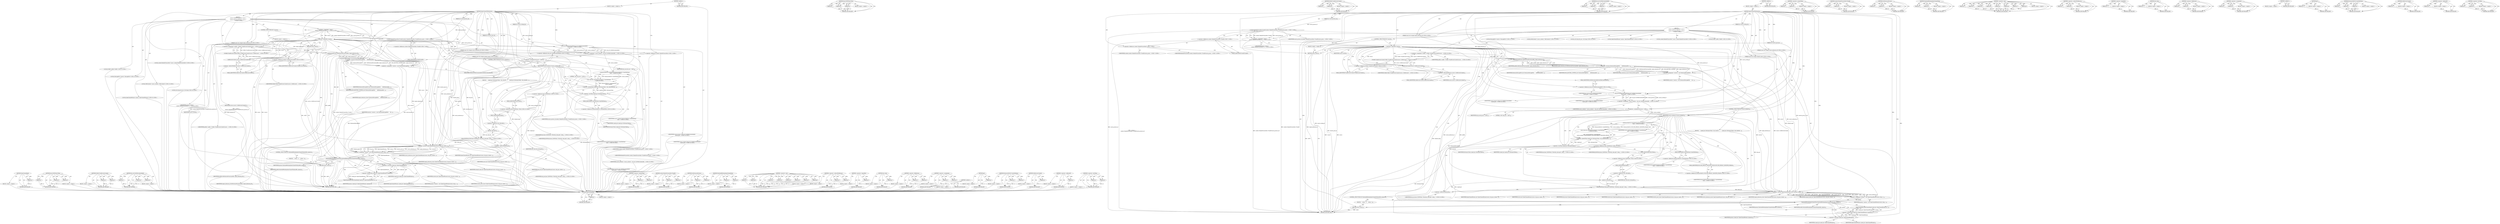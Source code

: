 digraph "&lt;operator&gt;.lessThan" {
vulnerable_250 [label=<(METHOD,OpenChannelImpl)>];
vulnerable_251 [label=<(PARAM,p1)>];
vulnerable_252 [label=<(BLOCK,&lt;empty&gt;,&lt;empty&gt;)>];
vulnerable_253 [label=<(METHOD_RETURN,ANY)>];
vulnerable_231 [label=<(METHOD,base.JSONWriter.Write)>];
vulnerable_232 [label=<(PARAM,p1)>];
vulnerable_233 [label=<(PARAM,p2)>];
vulnerable_234 [label=<(PARAM,p3)>];
vulnerable_235 [label=<(BLOCK,&lt;empty&gt;,&lt;empty&gt;)>];
vulnerable_236 [label=<(METHOD_RETURN,ANY)>];
vulnerable_175 [label=<(METHOD,Profile.FromBrowserContext)>];
vulnerable_176 [label=<(PARAM,p1)>];
vulnerable_177 [label=<(PARAM,p2)>];
vulnerable_178 [label=<(BLOCK,&lt;empty&gt;,&lt;empty&gt;)>];
vulnerable_179 [label=<(METHOD_RETURN,ANY)>];
vulnerable_205 [label=<(METHOD,tab_util.GetWebContentsByID)>];
vulnerable_206 [label=<(PARAM,p1)>];
vulnerable_207 [label=<(PARAM,p2)>];
vulnerable_208 [label=<(PARAM,p3)>];
vulnerable_209 [label=<(BLOCK,&lt;empty&gt;,&lt;empty&gt;)>];
vulnerable_210 [label=<(METHOD_RETURN,ANY)>];
vulnerable_6 [label=<(METHOD,&lt;global&gt;)<SUB>1</SUB>>];
vulnerable_7 [label=<(BLOCK,&lt;empty&gt;,&lt;empty&gt;)<SUB>1</SUB>>];
vulnerable_8 [label=<(METHOD,OpenChannelToExtension)<SUB>1</SUB>>];
vulnerable_9 [label=<(PARAM,int source_process_id)<SUB>2</SUB>>];
vulnerable_10 [label=<(PARAM,int source_routing_id)<SUB>2</SUB>>];
vulnerable_11 [label=<(PARAM,int receiver_port_id)<SUB>2</SUB>>];
vulnerable_12 [label="<(PARAM,const std::string&amp; source_extension_id)<SUB>3</SUB>>"];
vulnerable_13 [label="<(PARAM,const std::string&amp; target_extension_id)<SUB>4</SUB>>"];
vulnerable_14 [label="<(PARAM,const std::string&amp; channel_name)<SUB>5</SUB>>"];
vulnerable_15 [label="<(BLOCK,{
  content::RenderProcessHost* source =
      ...,{
  content::RenderProcessHost* source =
      ...)<SUB>5</SUB>>"];
vulnerable_16 [label="<(LOCAL,content.RenderProcessHost* source: content.RenderProcessHost*)<SUB>6</SUB>>"];
vulnerable_17 [label="<(&lt;operator&gt;.assignment,* source =
      content::RenderProcessHost::Fr...)<SUB>6</SUB>>"];
vulnerable_18 [label="<(IDENTIFIER,source,* source =
      content::RenderProcessHost::Fr...)<SUB>6</SUB>>"];
vulnerable_19 [label="<(content.RenderProcessHost.FromID,content::RenderProcessHost::FromID(source_proce...)<SUB>7</SUB>>"];
vulnerable_20 [label="<(&lt;operator&gt;.fieldAccess,content::RenderProcessHost::FromID)<SUB>7</SUB>>"];
vulnerable_21 [label="<(&lt;operator&gt;.fieldAccess,content::RenderProcessHost)<SUB>7</SUB>>"];
vulnerable_22 [label="<(IDENTIFIER,content,content::RenderProcessHost::FromID(source_proce...)<SUB>7</SUB>>"];
vulnerable_23 [label="<(IDENTIFIER,RenderProcessHost,content::RenderProcessHost::FromID(source_proce...)<SUB>7</SUB>>"];
vulnerable_24 [label=<(FIELD_IDENTIFIER,FromID,FromID)<SUB>7</SUB>>];
vulnerable_25 [label="<(IDENTIFIER,source_process_id,content::RenderProcessHost::FromID(source_proce...)<SUB>7</SUB>>"];
vulnerable_26 [label=<(CONTROL_STRUCTURE,IF,if (!source))<SUB>8</SUB>>];
vulnerable_27 [label=<(&lt;operator&gt;.logicalNot,!source)<SUB>8</SUB>>];
vulnerable_28 [label=<(IDENTIFIER,source,!source)<SUB>8</SUB>>];
vulnerable_29 [label=<(BLOCK,&lt;empty&gt;,&lt;empty&gt;)<SUB>9</SUB>>];
vulnerable_30 [label=<(RETURN,return;,return;)<SUB>9</SUB>>];
vulnerable_31 [label="<(LOCAL,Profile* profile: Profile*)<SUB>10</SUB>>"];
vulnerable_32 [label="<(&lt;operator&gt;.assignment,* profile = Profile::FromBrowserContext(source-...)<SUB>10</SUB>>"];
vulnerable_33 [label="<(IDENTIFIER,profile,* profile = Profile::FromBrowserContext(source-...)<SUB>10</SUB>>"];
vulnerable_34 [label="<(Profile.FromBrowserContext,Profile::FromBrowserContext(source-&gt;GetBrowserC...)<SUB>10</SUB>>"];
vulnerable_35 [label="<(&lt;operator&gt;.fieldAccess,Profile::FromBrowserContext)<SUB>10</SUB>>"];
vulnerable_36 [label="<(IDENTIFIER,Profile,Profile::FromBrowserContext(source-&gt;GetBrowserC...)<SUB>10</SUB>>"];
vulnerable_37 [label=<(FIELD_IDENTIFIER,FromBrowserContext,FromBrowserContext)<SUB>10</SUB>>];
vulnerable_38 [label=<(GetBrowserContext,source-&gt;GetBrowserContext())<SUB>10</SUB>>];
vulnerable_39 [label=<(&lt;operator&gt;.indirectFieldAccess,source-&gt;GetBrowserContext)<SUB>10</SUB>>];
vulnerable_40 [label=<(IDENTIFIER,source,source-&gt;GetBrowserContext())<SUB>10</SUB>>];
vulnerable_41 [label=<(FIELD_IDENTIFIER,GetBrowserContext,GetBrowserContext)<SUB>10</SUB>>];
vulnerable_42 [label="<(LOCAL,MessagePort* receiver: MessagePort*)<SUB>12</SUB>>"];
vulnerable_43 [label=<(&lt;operator&gt;.assignment,* receiver = new ExtensionMessagePort(
      Ge...)<SUB>12</SUB>>];
vulnerable_44 [label=<(IDENTIFIER,receiver,* receiver = new ExtensionMessagePort(
      Ge...)<SUB>12</SUB>>];
vulnerable_45 [label=<(&lt;operator&gt;.new,new ExtensionMessagePort(
      GetExtensionPro...)<SUB>12</SUB>>];
vulnerable_46 [label=<(IDENTIFIER,ExtensionMessagePort,new ExtensionMessagePort(
      GetExtensionPro...)<SUB>12</SUB>>];
vulnerable_47 [label=<(GetExtensionProcess,GetExtensionProcess(profile, target_extension_id))<SUB>13</SUB>>];
vulnerable_48 [label=<(IDENTIFIER,profile,GetExtensionProcess(profile, target_extension_id))<SUB>13</SUB>>];
vulnerable_49 [label=<(IDENTIFIER,target_extension_id,GetExtensionProcess(profile, target_extension_id))<SUB>13</SUB>>];
vulnerable_50 [label=<(IDENTIFIER,MSG_ROUTING_CONTROL,new ExtensionMessagePort(
      GetExtensionPro...)<SUB>13</SUB>>];
vulnerable_51 [label=<(IDENTIFIER,target_extension_id,new ExtensionMessagePort(
      GetExtensionPro...)<SUB>14</SUB>>];
vulnerable_52 [label="<(LOCAL,WebContents* source_contents: WebContents*)<SUB>15</SUB>>"];
vulnerable_53 [label="<(&lt;operator&gt;.assignment,* source_contents = tab_util::GetWebContentsByI...)<SUB>15</SUB>>"];
vulnerable_54 [label="<(IDENTIFIER,source_contents,* source_contents = tab_util::GetWebContentsByI...)<SUB>15</SUB>>"];
vulnerable_55 [label="<(tab_util.GetWebContentsByID,tab_util::GetWebContentsByID(
      source_proc...)<SUB>15</SUB>>"];
vulnerable_56 [label="<(&lt;operator&gt;.fieldAccess,tab_util::GetWebContentsByID)<SUB>15</SUB>>"];
vulnerable_57 [label="<(IDENTIFIER,tab_util,tab_util::GetWebContentsByID(
      source_proc...)<SUB>15</SUB>>"];
vulnerable_58 [label=<(FIELD_IDENTIFIER,GetWebContentsByID,GetWebContentsByID)<SUB>15</SUB>>];
vulnerable_59 [label="<(IDENTIFIER,source_process_id,tab_util::GetWebContentsByID(
      source_proc...)<SUB>16</SUB>>"];
vulnerable_60 [label="<(IDENTIFIER,source_routing_id,tab_util::GetWebContentsByID(
      source_proc...)<SUB>16</SUB>>"];
vulnerable_61 [label="<(LOCAL,std.string tab_json: std.string)<SUB>18</SUB>>"];
vulnerable_62 [label=<(&lt;operator&gt;.assignment,tab_json = &quot;null&quot;)<SUB>18</SUB>>];
vulnerable_63 [label=<(IDENTIFIER,tab_json,tab_json = &quot;null&quot;)<SUB>18</SUB>>];
vulnerable_64 [label=<(LITERAL,&quot;null&quot;,tab_json = &quot;null&quot;)<SUB>18</SUB>>];
vulnerable_65 [label=<(CONTROL_STRUCTURE,IF,if (source_contents))<SUB>19</SUB>>];
vulnerable_66 [label=<(IDENTIFIER,source_contents,if (source_contents))<SUB>19</SUB>>];
vulnerable_67 [label=<(BLOCK,{
     scoped_ptr&lt;DictionaryValue&gt; tab_value(Ex...,{
     scoped_ptr&lt;DictionaryValue&gt; tab_value(Ex...)<SUB>19</SUB>>];
vulnerable_68 [label=<(&lt;operator&gt;.greaterThan,scoped_ptr&lt;DictionaryValue&gt; tab_value(Extension...)<SUB>20</SUB>>];
vulnerable_69 [label=<(&lt;operator&gt;.lessThan,scoped_ptr&lt;DictionaryValue)<SUB>20</SUB>>];
vulnerable_70 [label=<(IDENTIFIER,scoped_ptr,scoped_ptr&lt;DictionaryValue)<SUB>20</SUB>>];
vulnerable_71 [label=<(IDENTIFIER,DictionaryValue,scoped_ptr&lt;DictionaryValue)<SUB>20</SUB>>];
vulnerable_72 [label="<(tab_value,tab_value(ExtensionTabUtil::CreateTabValue(
   ...)<SUB>20</SUB>>"];
vulnerable_73 [label="<(ExtensionTabUtil.CreateTabValue,ExtensionTabUtil::CreateTabValue(
        sourc...)<SUB>20</SUB>>"];
vulnerable_74 [label="<(&lt;operator&gt;.fieldAccess,ExtensionTabUtil::CreateTabValue)<SUB>20</SUB>>"];
vulnerable_75 [label="<(IDENTIFIER,ExtensionTabUtil,ExtensionTabUtil::CreateTabValue(
        sourc...)<SUB>20</SUB>>"];
vulnerable_76 [label=<(FIELD_IDENTIFIER,CreateTabValue,CreateTabValue)<SUB>20</SUB>>];
vulnerable_77 [label="<(IDENTIFIER,source_contents,ExtensionTabUtil::CreateTabValue(
        sourc...)<SUB>21</SUB>>"];
vulnerable_78 [label="<(&lt;operator&gt;.fieldAccess,ExtensionTabUtil::INCLUDE_PRIVACY_SENSITIVE_FIELDS)<SUB>21</SUB>>"];
vulnerable_79 [label="<(IDENTIFIER,ExtensionTabUtil,ExtensionTabUtil::CreateTabValue(
        sourc...)<SUB>21</SUB>>"];
vulnerable_80 [label=<(FIELD_IDENTIFIER,INCLUDE_PRIVACY_SENSITIVE_FIELDS,INCLUDE_PRIVACY_SENSITIVE_FIELDS)<SUB>21</SUB>>];
vulnerable_81 [label="<(base.JSONWriter.Write,base::JSONWriter::Write(tab_value.get(), &amp;tab_j...)<SUB>22</SUB>>"];
vulnerable_82 [label="<(&lt;operator&gt;.fieldAccess,base::JSONWriter::Write)<SUB>22</SUB>>"];
vulnerable_83 [label="<(&lt;operator&gt;.fieldAccess,base::JSONWriter)<SUB>22</SUB>>"];
vulnerable_84 [label="<(IDENTIFIER,base,base::JSONWriter::Write(tab_value.get(), &amp;tab_j...)<SUB>22</SUB>>"];
vulnerable_85 [label="<(IDENTIFIER,JSONWriter,base::JSONWriter::Write(tab_value.get(), &amp;tab_j...)<SUB>22</SUB>>"];
vulnerable_86 [label=<(FIELD_IDENTIFIER,Write,Write)<SUB>22</SUB>>];
vulnerable_87 [label=<(get,tab_value.get())<SUB>22</SUB>>];
vulnerable_88 [label=<(&lt;operator&gt;.fieldAccess,tab_value.get)<SUB>22</SUB>>];
vulnerable_89 [label=<(IDENTIFIER,tab_value,tab_value.get())<SUB>22</SUB>>];
vulnerable_90 [label=<(FIELD_IDENTIFIER,get,get)<SUB>22</SUB>>];
vulnerable_91 [label=<(&lt;operator&gt;.addressOf,&amp;tab_json)<SUB>22</SUB>>];
vulnerable_92 [label="<(IDENTIFIER,tab_json,base::JSONWriter::Write(tab_value.get(), &amp;tab_j...)<SUB>22</SUB>>"];
vulnerable_93 [label="<(LOCAL,OpenChannelParams* params: OpenChannelParams*)<SUB>25</SUB>>"];
vulnerable_94 [label=<(&lt;operator&gt;.assignment,* params = new OpenChannelParams(source, tab_js...)<SUB>25</SUB>>];
vulnerable_95 [label=<(IDENTIFIER,params,* params = new OpenChannelParams(source, tab_js...)<SUB>25</SUB>>];
vulnerable_96 [label=<(&lt;operator&gt;.new,new OpenChannelParams(source, tab_json, receive...)<SUB>25</SUB>>];
vulnerable_97 [label=<(IDENTIFIER,OpenChannelParams,new OpenChannelParams(source, tab_json, receive...)<SUB>25</SUB>>];
vulnerable_98 [label=<(IDENTIFIER,source,new OpenChannelParams(source, tab_json, receive...)<SUB>25</SUB>>];
vulnerable_99 [label=<(IDENTIFIER,tab_json,new OpenChannelParams(source, tab_json, receive...)<SUB>25</SUB>>];
vulnerable_100 [label=<(IDENTIFIER,receiver,new OpenChannelParams(source, tab_json, receive...)<SUB>25</SUB>>];
vulnerable_101 [label=<(IDENTIFIER,receiver_port_id,new OpenChannelParams(source, tab_json, receive...)<SUB>26</SUB>>];
vulnerable_102 [label=<(IDENTIFIER,source_extension_id,new OpenChannelParams(source, tab_json, receive...)<SUB>27</SUB>>];
vulnerable_103 [label=<(IDENTIFIER,target_extension_id,new OpenChannelParams(source, tab_json, receive...)<SUB>28</SUB>>];
vulnerable_104 [label=<(IDENTIFIER,channel_name,new OpenChannelParams(source, tab_json, receive...)<SUB>29</SUB>>];
vulnerable_105 [label=<(CONTROL_STRUCTURE,IF,if (MaybeAddPendingOpenChannelTask(profile, params)))<SUB>31</SUB>>];
vulnerable_106 [label=<(MaybeAddPendingOpenChannelTask,MaybeAddPendingOpenChannelTask(profile, params))<SUB>31</SUB>>];
vulnerable_107 [label=<(IDENTIFIER,profile,MaybeAddPendingOpenChannelTask(profile, params))<SUB>31</SUB>>];
vulnerable_108 [label=<(IDENTIFIER,params,MaybeAddPendingOpenChannelTask(profile, params))<SUB>31</SUB>>];
vulnerable_109 [label=<(BLOCK,{
    return;
  },{
    return;
  })<SUB>31</SUB>>];
vulnerable_110 [label=<(RETURN,return;,return;)<SUB>32</SUB>>];
vulnerable_111 [label=<(OpenChannelImpl,OpenChannelImpl(scoped_ptr&lt;OpenChannelParams&gt;(p...)<SUB>35</SUB>>];
vulnerable_112 [label=<(&lt;operator&gt;.greaterThan,scoped_ptr&lt;OpenChannelParams&gt;(params))<SUB>35</SUB>>];
vulnerable_113 [label=<(&lt;operator&gt;.lessThan,scoped_ptr&lt;OpenChannelParams)<SUB>35</SUB>>];
vulnerable_114 [label=<(IDENTIFIER,scoped_ptr,scoped_ptr&lt;OpenChannelParams)<SUB>35</SUB>>];
vulnerable_115 [label=<(IDENTIFIER,OpenChannelParams,scoped_ptr&lt;OpenChannelParams)<SUB>35</SUB>>];
vulnerable_116 [label=<(IDENTIFIER,params,scoped_ptr&lt;OpenChannelParams&gt;(params))<SUB>35</SUB>>];
vulnerable_117 [label=<(METHOD_RETURN,void)<SUB>1</SUB>>];
vulnerable_119 [label=<(METHOD_RETURN,ANY)<SUB>1</SUB>>];
vulnerable_211 [label=<(METHOD,&lt;operator&gt;.greaterThan)>];
vulnerable_212 [label=<(PARAM,p1)>];
vulnerable_213 [label=<(PARAM,p2)>];
vulnerable_214 [label=<(BLOCK,&lt;empty&gt;,&lt;empty&gt;)>];
vulnerable_215 [label=<(METHOD_RETURN,ANY)>];
vulnerable_161 [label=<(METHOD,content.RenderProcessHost.FromID)>];
vulnerable_162 [label=<(PARAM,p1)>];
vulnerable_163 [label=<(PARAM,p2)>];
vulnerable_164 [label=<(BLOCK,&lt;empty&gt;,&lt;empty&gt;)>];
vulnerable_165 [label=<(METHOD_RETURN,ANY)>];
vulnerable_200 [label=<(METHOD,GetExtensionProcess)>];
vulnerable_201 [label=<(PARAM,p1)>];
vulnerable_202 [label=<(PARAM,p2)>];
vulnerable_203 [label=<(BLOCK,&lt;empty&gt;,&lt;empty&gt;)>];
vulnerable_204 [label=<(METHOD_RETURN,ANY)>];
vulnerable_245 [label=<(METHOD,MaybeAddPendingOpenChannelTask)>];
vulnerable_246 [label=<(PARAM,p1)>];
vulnerable_247 [label=<(PARAM,p2)>];
vulnerable_248 [label=<(BLOCK,&lt;empty&gt;,&lt;empty&gt;)>];
vulnerable_249 [label=<(METHOD_RETURN,ANY)>];
vulnerable_189 [label=<(METHOD,&lt;operator&gt;.new)>];
vulnerable_190 [label=<(PARAM,p1)>];
vulnerable_191 [label=<(PARAM,p2)>];
vulnerable_192 [label=<(PARAM,p3)>];
vulnerable_193 [label=<(PARAM,p4)>];
vulnerable_194 [label=<(PARAM,p5)>];
vulnerable_195 [label=<(PARAM,p6)>];
vulnerable_196 [label=<(PARAM,p7)>];
vulnerable_197 [label=<(PARAM,p8)>];
vulnerable_198 [label=<(BLOCK,&lt;empty&gt;,&lt;empty&gt;)>];
vulnerable_199 [label=<(METHOD_RETURN,ANY)>];
vulnerable_184 [label=<(METHOD,&lt;operator&gt;.indirectFieldAccess)>];
vulnerable_185 [label=<(PARAM,p1)>];
vulnerable_186 [label=<(PARAM,p2)>];
vulnerable_187 [label=<(BLOCK,&lt;empty&gt;,&lt;empty&gt;)>];
vulnerable_188 [label=<(METHOD_RETURN,ANY)>];
vulnerable_171 [label=<(METHOD,&lt;operator&gt;.logicalNot)>];
vulnerable_172 [label=<(PARAM,p1)>];
vulnerable_173 [label=<(BLOCK,&lt;empty&gt;,&lt;empty&gt;)>];
vulnerable_174 [label=<(METHOD_RETURN,ANY)>];
vulnerable_221 [label=<(METHOD,tab_value)>];
vulnerable_222 [label=<(PARAM,p1)>];
vulnerable_223 [label=<(BLOCK,&lt;empty&gt;,&lt;empty&gt;)>];
vulnerable_224 [label=<(METHOD_RETURN,ANY)>];
vulnerable_166 [label=<(METHOD,&lt;operator&gt;.fieldAccess)>];
vulnerable_167 [label=<(PARAM,p1)>];
vulnerable_168 [label=<(PARAM,p2)>];
vulnerable_169 [label=<(BLOCK,&lt;empty&gt;,&lt;empty&gt;)>];
vulnerable_170 [label=<(METHOD_RETURN,ANY)>];
vulnerable_156 [label=<(METHOD,&lt;operator&gt;.assignment)>];
vulnerable_157 [label=<(PARAM,p1)>];
vulnerable_158 [label=<(PARAM,p2)>];
vulnerable_159 [label=<(BLOCK,&lt;empty&gt;,&lt;empty&gt;)>];
vulnerable_160 [label=<(METHOD_RETURN,ANY)>];
vulnerable_150 [label=<(METHOD,&lt;global&gt;)<SUB>1</SUB>>];
vulnerable_151 [label=<(BLOCK,&lt;empty&gt;,&lt;empty&gt;)>];
vulnerable_152 [label=<(METHOD_RETURN,ANY)>];
vulnerable_237 [label=<(METHOD,get)>];
vulnerable_238 [label=<(PARAM,p1)>];
vulnerable_239 [label=<(BLOCK,&lt;empty&gt;,&lt;empty&gt;)>];
vulnerable_240 [label=<(METHOD_RETURN,ANY)>];
vulnerable_225 [label=<(METHOD,ExtensionTabUtil.CreateTabValue)>];
vulnerable_226 [label=<(PARAM,p1)>];
vulnerable_227 [label=<(PARAM,p2)>];
vulnerable_228 [label=<(PARAM,p3)>];
vulnerable_229 [label=<(BLOCK,&lt;empty&gt;,&lt;empty&gt;)>];
vulnerable_230 [label=<(METHOD_RETURN,ANY)>];
vulnerable_180 [label=<(METHOD,GetBrowserContext)>];
vulnerable_181 [label=<(PARAM,p1)>];
vulnerable_182 [label=<(BLOCK,&lt;empty&gt;,&lt;empty&gt;)>];
vulnerable_183 [label=<(METHOD_RETURN,ANY)>];
vulnerable_241 [label=<(METHOD,&lt;operator&gt;.addressOf)>];
vulnerable_242 [label=<(PARAM,p1)>];
vulnerable_243 [label=<(BLOCK,&lt;empty&gt;,&lt;empty&gt;)>];
vulnerable_244 [label=<(METHOD_RETURN,ANY)>];
vulnerable_216 [label=<(METHOD,&lt;operator&gt;.lessThan)>];
vulnerable_217 [label=<(PARAM,p1)>];
vulnerable_218 [label=<(PARAM,p2)>];
vulnerable_219 [label=<(BLOCK,&lt;empty&gt;,&lt;empty&gt;)>];
vulnerable_220 [label=<(METHOD_RETURN,ANY)>];
fixed_246 [label=<(METHOD,OpenChannelImpl)>];
fixed_247 [label=<(PARAM,p1)>];
fixed_248 [label=<(BLOCK,&lt;empty&gt;,&lt;empty&gt;)>];
fixed_249 [label=<(METHOD_RETURN,ANY)>];
fixed_227 [label=<(METHOD,base.JSONWriter.Write)>];
fixed_228 [label=<(PARAM,p1)>];
fixed_229 [label=<(PARAM,p2)>];
fixed_230 [label=<(PARAM,p3)>];
fixed_231 [label=<(BLOCK,&lt;empty&gt;,&lt;empty&gt;)>];
fixed_232 [label=<(METHOD_RETURN,ANY)>];
fixed_172 [label=<(METHOD,Profile.FromBrowserContext)>];
fixed_173 [label=<(PARAM,p1)>];
fixed_174 [label=<(PARAM,p2)>];
fixed_175 [label=<(BLOCK,&lt;empty&gt;,&lt;empty&gt;)>];
fixed_176 [label=<(METHOD_RETURN,ANY)>];
fixed_202 [label=<(METHOD,tab_util.GetWebContentsByID)>];
fixed_203 [label=<(PARAM,p1)>];
fixed_204 [label=<(PARAM,p2)>];
fixed_205 [label=<(PARAM,p3)>];
fixed_206 [label=<(BLOCK,&lt;empty&gt;,&lt;empty&gt;)>];
fixed_207 [label=<(METHOD_RETURN,ANY)>];
fixed_6 [label=<(METHOD,&lt;global&gt;)<SUB>1</SUB>>];
fixed_7 [label=<(BLOCK,&lt;empty&gt;,&lt;empty&gt;)<SUB>1</SUB>>];
fixed_8 [label=<(METHOD,OpenChannelToExtension)<SUB>1</SUB>>];
fixed_9 [label=<(PARAM,int source_process_id)<SUB>2</SUB>>];
fixed_10 [label=<(PARAM,int source_routing_id)<SUB>2</SUB>>];
fixed_11 [label=<(PARAM,int receiver_port_id)<SUB>2</SUB>>];
fixed_12 [label="<(PARAM,const std::string&amp; source_extension_id)<SUB>3</SUB>>"];
fixed_13 [label="<(PARAM,const std::string&amp; target_extension_id)<SUB>4</SUB>>"];
fixed_14 [label="<(PARAM,const std::string&amp; channel_name)<SUB>5</SUB>>"];
fixed_15 [label="<(BLOCK,{
  content::RenderProcessHost* source =
      ...,{
  content::RenderProcessHost* source =
      ...)<SUB>5</SUB>>"];
fixed_16 [label="<(LOCAL,content.RenderProcessHost* source: content.RenderProcessHost*)<SUB>6</SUB>>"];
fixed_17 [label="<(&lt;operator&gt;.assignment,* source =
      content::RenderProcessHost::Fr...)<SUB>6</SUB>>"];
fixed_18 [label="<(IDENTIFIER,source,* source =
      content::RenderProcessHost::Fr...)<SUB>6</SUB>>"];
fixed_19 [label="<(content.RenderProcessHost.FromID,content::RenderProcessHost::FromID(source_proce...)<SUB>7</SUB>>"];
fixed_20 [label="<(&lt;operator&gt;.fieldAccess,content::RenderProcessHost::FromID)<SUB>7</SUB>>"];
fixed_21 [label="<(&lt;operator&gt;.fieldAccess,content::RenderProcessHost)<SUB>7</SUB>>"];
fixed_22 [label="<(IDENTIFIER,content,content::RenderProcessHost::FromID(source_proce...)<SUB>7</SUB>>"];
fixed_23 [label="<(IDENTIFIER,RenderProcessHost,content::RenderProcessHost::FromID(source_proce...)<SUB>7</SUB>>"];
fixed_24 [label=<(FIELD_IDENTIFIER,FromID,FromID)<SUB>7</SUB>>];
fixed_25 [label="<(IDENTIFIER,source_process_id,content::RenderProcessHost::FromID(source_proce...)<SUB>7</SUB>>"];
fixed_26 [label=<(CONTROL_STRUCTURE,IF,if (!source))<SUB>8</SUB>>];
fixed_27 [label=<(&lt;operator&gt;.logicalNot,!source)<SUB>8</SUB>>];
fixed_28 [label=<(IDENTIFIER,source,!source)<SUB>8</SUB>>];
fixed_29 [label=<(BLOCK,&lt;empty&gt;,&lt;empty&gt;)<SUB>9</SUB>>];
fixed_30 [label=<(RETURN,return;,return;)<SUB>9</SUB>>];
fixed_31 [label="<(LOCAL,Profile* profile: Profile*)<SUB>10</SUB>>"];
fixed_32 [label="<(&lt;operator&gt;.assignment,* profile = Profile::FromBrowserContext(source-...)<SUB>10</SUB>>"];
fixed_33 [label="<(IDENTIFIER,profile,* profile = Profile::FromBrowserContext(source-...)<SUB>10</SUB>>"];
fixed_34 [label="<(Profile.FromBrowserContext,Profile::FromBrowserContext(source-&gt;GetBrowserC...)<SUB>10</SUB>>"];
fixed_35 [label="<(&lt;operator&gt;.fieldAccess,Profile::FromBrowserContext)<SUB>10</SUB>>"];
fixed_36 [label="<(IDENTIFIER,Profile,Profile::FromBrowserContext(source-&gt;GetBrowserC...)<SUB>10</SUB>>"];
fixed_37 [label=<(FIELD_IDENTIFIER,FromBrowserContext,FromBrowserContext)<SUB>10</SUB>>];
fixed_38 [label=<(GetBrowserContext,source-&gt;GetBrowserContext())<SUB>10</SUB>>];
fixed_39 [label=<(&lt;operator&gt;.indirectFieldAccess,source-&gt;GetBrowserContext)<SUB>10</SUB>>];
fixed_40 [label=<(IDENTIFIER,source,source-&gt;GetBrowserContext())<SUB>10</SUB>>];
fixed_41 [label=<(FIELD_IDENTIFIER,GetBrowserContext,GetBrowserContext)<SUB>10</SUB>>];
fixed_42 [label="<(LOCAL,MessagePort* receiver: MessagePort*)<SUB>12</SUB>>"];
fixed_43 [label=<(&lt;operator&gt;.assignment,* receiver = new ExtensionMessagePort(
      Ge...)<SUB>12</SUB>>];
fixed_44 [label=<(IDENTIFIER,receiver,* receiver = new ExtensionMessagePort(
      Ge...)<SUB>12</SUB>>];
fixed_45 [label=<(&lt;operator&gt;.new,new ExtensionMessagePort(
      GetExtensionPro...)<SUB>12</SUB>>];
fixed_46 [label=<(IDENTIFIER,ExtensionMessagePort,new ExtensionMessagePort(
      GetExtensionPro...)<SUB>12</SUB>>];
fixed_47 [label=<(GetExtensionProcess,GetExtensionProcess(profile, target_extension_id))<SUB>13</SUB>>];
fixed_48 [label=<(IDENTIFIER,profile,GetExtensionProcess(profile, target_extension_id))<SUB>13</SUB>>];
fixed_49 [label=<(IDENTIFIER,target_extension_id,GetExtensionProcess(profile, target_extension_id))<SUB>13</SUB>>];
fixed_50 [label=<(IDENTIFIER,MSG_ROUTING_CONTROL,new ExtensionMessagePort(
      GetExtensionPro...)<SUB>13</SUB>>];
fixed_51 [label=<(IDENTIFIER,target_extension_id,new ExtensionMessagePort(
      GetExtensionPro...)<SUB>14</SUB>>];
fixed_52 [label="<(LOCAL,WebContents* source_contents: WebContents*)<SUB>15</SUB>>"];
fixed_53 [label="<(&lt;operator&gt;.assignment,* source_contents = tab_util::GetWebContentsByI...)<SUB>15</SUB>>"];
fixed_54 [label="<(IDENTIFIER,source_contents,* source_contents = tab_util::GetWebContentsByI...)<SUB>15</SUB>>"];
fixed_55 [label="<(tab_util.GetWebContentsByID,tab_util::GetWebContentsByID(
      source_proc...)<SUB>15</SUB>>"];
fixed_56 [label="<(&lt;operator&gt;.fieldAccess,tab_util::GetWebContentsByID)<SUB>15</SUB>>"];
fixed_57 [label="<(IDENTIFIER,tab_util,tab_util::GetWebContentsByID(
      source_proc...)<SUB>15</SUB>>"];
fixed_58 [label=<(FIELD_IDENTIFIER,GetWebContentsByID,GetWebContentsByID)<SUB>15</SUB>>];
fixed_59 [label="<(IDENTIFIER,source_process_id,tab_util::GetWebContentsByID(
      source_proc...)<SUB>16</SUB>>"];
fixed_60 [label="<(IDENTIFIER,source_routing_id,tab_util::GetWebContentsByID(
      source_proc...)<SUB>16</SUB>>"];
fixed_61 [label="<(LOCAL,std.string tab_json: std.string)<SUB>18</SUB>>"];
fixed_62 [label=<(&lt;operator&gt;.assignment,tab_json = &quot;null&quot;)<SUB>18</SUB>>];
fixed_63 [label=<(IDENTIFIER,tab_json,tab_json = &quot;null&quot;)<SUB>18</SUB>>];
fixed_64 [label=<(LITERAL,&quot;null&quot;,tab_json = &quot;null&quot;)<SUB>18</SUB>>];
fixed_65 [label=<(CONTROL_STRUCTURE,IF,if (source_contents))<SUB>19</SUB>>];
fixed_66 [label=<(IDENTIFIER,source_contents,if (source_contents))<SUB>19</SUB>>];
fixed_67 [label=<(BLOCK,{
     scoped_ptr&lt;DictionaryValue&gt; tab_value(Ex...,{
     scoped_ptr&lt;DictionaryValue&gt; tab_value(Ex...)<SUB>19</SUB>>];
fixed_68 [label=<(&lt;operator&gt;.greaterThan,scoped_ptr&lt;DictionaryValue&gt; tab_value(Extension...)<SUB>20</SUB>>];
fixed_69 [label=<(&lt;operator&gt;.lessThan,scoped_ptr&lt;DictionaryValue)<SUB>20</SUB>>];
fixed_70 [label=<(IDENTIFIER,scoped_ptr,scoped_ptr&lt;DictionaryValue)<SUB>20</SUB>>];
fixed_71 [label=<(IDENTIFIER,DictionaryValue,scoped_ptr&lt;DictionaryValue)<SUB>20</SUB>>];
fixed_72 [label="<(tab_value,tab_value(ExtensionTabUtil::CreateTabValue(
   ...)<SUB>20</SUB>>"];
fixed_73 [label="<(ExtensionTabUtil.CreateTabValue,ExtensionTabUtil::CreateTabValue(
        sourc...)<SUB>20</SUB>>"];
fixed_74 [label="<(&lt;operator&gt;.fieldAccess,ExtensionTabUtil::CreateTabValue)<SUB>20</SUB>>"];
fixed_75 [label="<(IDENTIFIER,ExtensionTabUtil,ExtensionTabUtil::CreateTabValue(
        sourc...)<SUB>20</SUB>>"];
fixed_76 [label=<(FIELD_IDENTIFIER,CreateTabValue,CreateTabValue)<SUB>20</SUB>>];
fixed_77 [label="<(IDENTIFIER,source_contents,ExtensionTabUtil::CreateTabValue(
        sourc...)<SUB>21</SUB>>"];
fixed_78 [label="<(base.JSONWriter.Write,base::JSONWriter::Write(tab_value.get(), &amp;tab_j...)<SUB>22</SUB>>"];
fixed_79 [label="<(&lt;operator&gt;.fieldAccess,base::JSONWriter::Write)<SUB>22</SUB>>"];
fixed_80 [label="<(&lt;operator&gt;.fieldAccess,base::JSONWriter)<SUB>22</SUB>>"];
fixed_81 [label="<(IDENTIFIER,base,base::JSONWriter::Write(tab_value.get(), &amp;tab_j...)<SUB>22</SUB>>"];
fixed_82 [label="<(IDENTIFIER,JSONWriter,base::JSONWriter::Write(tab_value.get(), &amp;tab_j...)<SUB>22</SUB>>"];
fixed_83 [label=<(FIELD_IDENTIFIER,Write,Write)<SUB>22</SUB>>];
fixed_84 [label=<(get,tab_value.get())<SUB>22</SUB>>];
fixed_85 [label=<(&lt;operator&gt;.fieldAccess,tab_value.get)<SUB>22</SUB>>];
fixed_86 [label=<(IDENTIFIER,tab_value,tab_value.get())<SUB>22</SUB>>];
fixed_87 [label=<(FIELD_IDENTIFIER,get,get)<SUB>22</SUB>>];
fixed_88 [label=<(&lt;operator&gt;.addressOf,&amp;tab_json)<SUB>22</SUB>>];
fixed_89 [label="<(IDENTIFIER,tab_json,base::JSONWriter::Write(tab_value.get(), &amp;tab_j...)<SUB>22</SUB>>"];
fixed_90 [label="<(LOCAL,OpenChannelParams* params: OpenChannelParams*)<SUB>25</SUB>>"];
fixed_91 [label=<(&lt;operator&gt;.assignment,* params = new OpenChannelParams(source, tab_js...)<SUB>25</SUB>>];
fixed_92 [label=<(IDENTIFIER,params,* params = new OpenChannelParams(source, tab_js...)<SUB>25</SUB>>];
fixed_93 [label=<(&lt;operator&gt;.new,new OpenChannelParams(source, tab_json, receive...)<SUB>25</SUB>>];
fixed_94 [label=<(IDENTIFIER,OpenChannelParams,new OpenChannelParams(source, tab_json, receive...)<SUB>25</SUB>>];
fixed_95 [label=<(IDENTIFIER,source,new OpenChannelParams(source, tab_json, receive...)<SUB>25</SUB>>];
fixed_96 [label=<(IDENTIFIER,tab_json,new OpenChannelParams(source, tab_json, receive...)<SUB>25</SUB>>];
fixed_97 [label=<(IDENTIFIER,receiver,new OpenChannelParams(source, tab_json, receive...)<SUB>25</SUB>>];
fixed_98 [label=<(IDENTIFIER,receiver_port_id,new OpenChannelParams(source, tab_json, receive...)<SUB>26</SUB>>];
fixed_99 [label=<(IDENTIFIER,source_extension_id,new OpenChannelParams(source, tab_json, receive...)<SUB>27</SUB>>];
fixed_100 [label=<(IDENTIFIER,target_extension_id,new OpenChannelParams(source, tab_json, receive...)<SUB>28</SUB>>];
fixed_101 [label=<(IDENTIFIER,channel_name,new OpenChannelParams(source, tab_json, receive...)<SUB>29</SUB>>];
fixed_102 [label=<(CONTROL_STRUCTURE,IF,if (MaybeAddPendingOpenChannelTask(profile, params)))<SUB>31</SUB>>];
fixed_103 [label=<(MaybeAddPendingOpenChannelTask,MaybeAddPendingOpenChannelTask(profile, params))<SUB>31</SUB>>];
fixed_104 [label=<(IDENTIFIER,profile,MaybeAddPendingOpenChannelTask(profile, params))<SUB>31</SUB>>];
fixed_105 [label=<(IDENTIFIER,params,MaybeAddPendingOpenChannelTask(profile, params))<SUB>31</SUB>>];
fixed_106 [label=<(BLOCK,{
    return;
  },{
    return;
  })<SUB>31</SUB>>];
fixed_107 [label=<(RETURN,return;,return;)<SUB>32</SUB>>];
fixed_108 [label=<(OpenChannelImpl,OpenChannelImpl(scoped_ptr&lt;OpenChannelParams&gt;(p...)<SUB>35</SUB>>];
fixed_109 [label=<(&lt;operator&gt;.greaterThan,scoped_ptr&lt;OpenChannelParams&gt;(params))<SUB>35</SUB>>];
fixed_110 [label=<(&lt;operator&gt;.lessThan,scoped_ptr&lt;OpenChannelParams)<SUB>35</SUB>>];
fixed_111 [label=<(IDENTIFIER,scoped_ptr,scoped_ptr&lt;OpenChannelParams)<SUB>35</SUB>>];
fixed_112 [label=<(IDENTIFIER,OpenChannelParams,scoped_ptr&lt;OpenChannelParams)<SUB>35</SUB>>];
fixed_113 [label=<(IDENTIFIER,params,scoped_ptr&lt;OpenChannelParams&gt;(params))<SUB>35</SUB>>];
fixed_114 [label=<(METHOD_RETURN,void)<SUB>1</SUB>>];
fixed_116 [label=<(METHOD_RETURN,ANY)<SUB>1</SUB>>];
fixed_208 [label=<(METHOD,&lt;operator&gt;.greaterThan)>];
fixed_209 [label=<(PARAM,p1)>];
fixed_210 [label=<(PARAM,p2)>];
fixed_211 [label=<(BLOCK,&lt;empty&gt;,&lt;empty&gt;)>];
fixed_212 [label=<(METHOD_RETURN,ANY)>];
fixed_158 [label=<(METHOD,content.RenderProcessHost.FromID)>];
fixed_159 [label=<(PARAM,p1)>];
fixed_160 [label=<(PARAM,p2)>];
fixed_161 [label=<(BLOCK,&lt;empty&gt;,&lt;empty&gt;)>];
fixed_162 [label=<(METHOD_RETURN,ANY)>];
fixed_197 [label=<(METHOD,GetExtensionProcess)>];
fixed_198 [label=<(PARAM,p1)>];
fixed_199 [label=<(PARAM,p2)>];
fixed_200 [label=<(BLOCK,&lt;empty&gt;,&lt;empty&gt;)>];
fixed_201 [label=<(METHOD_RETURN,ANY)>];
fixed_241 [label=<(METHOD,MaybeAddPendingOpenChannelTask)>];
fixed_242 [label=<(PARAM,p1)>];
fixed_243 [label=<(PARAM,p2)>];
fixed_244 [label=<(BLOCK,&lt;empty&gt;,&lt;empty&gt;)>];
fixed_245 [label=<(METHOD_RETURN,ANY)>];
fixed_186 [label=<(METHOD,&lt;operator&gt;.new)>];
fixed_187 [label=<(PARAM,p1)>];
fixed_188 [label=<(PARAM,p2)>];
fixed_189 [label=<(PARAM,p3)>];
fixed_190 [label=<(PARAM,p4)>];
fixed_191 [label=<(PARAM,p5)>];
fixed_192 [label=<(PARAM,p6)>];
fixed_193 [label=<(PARAM,p7)>];
fixed_194 [label=<(PARAM,p8)>];
fixed_195 [label=<(BLOCK,&lt;empty&gt;,&lt;empty&gt;)>];
fixed_196 [label=<(METHOD_RETURN,ANY)>];
fixed_181 [label=<(METHOD,&lt;operator&gt;.indirectFieldAccess)>];
fixed_182 [label=<(PARAM,p1)>];
fixed_183 [label=<(PARAM,p2)>];
fixed_184 [label=<(BLOCK,&lt;empty&gt;,&lt;empty&gt;)>];
fixed_185 [label=<(METHOD_RETURN,ANY)>];
fixed_168 [label=<(METHOD,&lt;operator&gt;.logicalNot)>];
fixed_169 [label=<(PARAM,p1)>];
fixed_170 [label=<(BLOCK,&lt;empty&gt;,&lt;empty&gt;)>];
fixed_171 [label=<(METHOD_RETURN,ANY)>];
fixed_218 [label=<(METHOD,tab_value)>];
fixed_219 [label=<(PARAM,p1)>];
fixed_220 [label=<(BLOCK,&lt;empty&gt;,&lt;empty&gt;)>];
fixed_221 [label=<(METHOD_RETURN,ANY)>];
fixed_163 [label=<(METHOD,&lt;operator&gt;.fieldAccess)>];
fixed_164 [label=<(PARAM,p1)>];
fixed_165 [label=<(PARAM,p2)>];
fixed_166 [label=<(BLOCK,&lt;empty&gt;,&lt;empty&gt;)>];
fixed_167 [label=<(METHOD_RETURN,ANY)>];
fixed_153 [label=<(METHOD,&lt;operator&gt;.assignment)>];
fixed_154 [label=<(PARAM,p1)>];
fixed_155 [label=<(PARAM,p2)>];
fixed_156 [label=<(BLOCK,&lt;empty&gt;,&lt;empty&gt;)>];
fixed_157 [label=<(METHOD_RETURN,ANY)>];
fixed_147 [label=<(METHOD,&lt;global&gt;)<SUB>1</SUB>>];
fixed_148 [label=<(BLOCK,&lt;empty&gt;,&lt;empty&gt;)>];
fixed_149 [label=<(METHOD_RETURN,ANY)>];
fixed_233 [label=<(METHOD,get)>];
fixed_234 [label=<(PARAM,p1)>];
fixed_235 [label=<(BLOCK,&lt;empty&gt;,&lt;empty&gt;)>];
fixed_236 [label=<(METHOD_RETURN,ANY)>];
fixed_222 [label=<(METHOD,ExtensionTabUtil.CreateTabValue)>];
fixed_223 [label=<(PARAM,p1)>];
fixed_224 [label=<(PARAM,p2)>];
fixed_225 [label=<(BLOCK,&lt;empty&gt;,&lt;empty&gt;)>];
fixed_226 [label=<(METHOD_RETURN,ANY)>];
fixed_177 [label=<(METHOD,GetBrowserContext)>];
fixed_178 [label=<(PARAM,p1)>];
fixed_179 [label=<(BLOCK,&lt;empty&gt;,&lt;empty&gt;)>];
fixed_180 [label=<(METHOD_RETURN,ANY)>];
fixed_237 [label=<(METHOD,&lt;operator&gt;.addressOf)>];
fixed_238 [label=<(PARAM,p1)>];
fixed_239 [label=<(BLOCK,&lt;empty&gt;,&lt;empty&gt;)>];
fixed_240 [label=<(METHOD_RETURN,ANY)>];
fixed_213 [label=<(METHOD,&lt;operator&gt;.lessThan)>];
fixed_214 [label=<(PARAM,p1)>];
fixed_215 [label=<(PARAM,p2)>];
fixed_216 [label=<(BLOCK,&lt;empty&gt;,&lt;empty&gt;)>];
fixed_217 [label=<(METHOD_RETURN,ANY)>];
vulnerable_250 -> vulnerable_251  [key=0, label="AST: "];
vulnerable_250 -> vulnerable_251  [key=1, label="DDG: "];
vulnerable_250 -> vulnerable_252  [key=0, label="AST: "];
vulnerable_250 -> vulnerable_253  [key=0, label="AST: "];
vulnerable_250 -> vulnerable_253  [key=1, label="CFG: "];
vulnerable_251 -> vulnerable_253  [key=0, label="DDG: p1"];
vulnerable_231 -> vulnerable_232  [key=0, label="AST: "];
vulnerable_231 -> vulnerable_232  [key=1, label="DDG: "];
vulnerable_231 -> vulnerable_235  [key=0, label="AST: "];
vulnerable_231 -> vulnerable_233  [key=0, label="AST: "];
vulnerable_231 -> vulnerable_233  [key=1, label="DDG: "];
vulnerable_231 -> vulnerable_236  [key=0, label="AST: "];
vulnerable_231 -> vulnerable_236  [key=1, label="CFG: "];
vulnerable_231 -> vulnerable_234  [key=0, label="AST: "];
vulnerable_231 -> vulnerable_234  [key=1, label="DDG: "];
vulnerable_232 -> vulnerable_236  [key=0, label="DDG: p1"];
vulnerable_233 -> vulnerable_236  [key=0, label="DDG: p2"];
vulnerable_234 -> vulnerable_236  [key=0, label="DDG: p3"];
vulnerable_175 -> vulnerable_176  [key=0, label="AST: "];
vulnerable_175 -> vulnerable_176  [key=1, label="DDG: "];
vulnerable_175 -> vulnerable_178  [key=0, label="AST: "];
vulnerable_175 -> vulnerable_177  [key=0, label="AST: "];
vulnerable_175 -> vulnerable_177  [key=1, label="DDG: "];
vulnerable_175 -> vulnerable_179  [key=0, label="AST: "];
vulnerable_175 -> vulnerable_179  [key=1, label="CFG: "];
vulnerable_176 -> vulnerable_179  [key=0, label="DDG: p1"];
vulnerable_177 -> vulnerable_179  [key=0, label="DDG: p2"];
vulnerable_205 -> vulnerable_206  [key=0, label="AST: "];
vulnerable_205 -> vulnerable_206  [key=1, label="DDG: "];
vulnerable_205 -> vulnerable_209  [key=0, label="AST: "];
vulnerable_205 -> vulnerable_207  [key=0, label="AST: "];
vulnerable_205 -> vulnerable_207  [key=1, label="DDG: "];
vulnerable_205 -> vulnerable_210  [key=0, label="AST: "];
vulnerable_205 -> vulnerable_210  [key=1, label="CFG: "];
vulnerable_205 -> vulnerable_208  [key=0, label="AST: "];
vulnerable_205 -> vulnerable_208  [key=1, label="DDG: "];
vulnerable_206 -> vulnerable_210  [key=0, label="DDG: p1"];
vulnerable_207 -> vulnerable_210  [key=0, label="DDG: p2"];
vulnerable_208 -> vulnerable_210  [key=0, label="DDG: p3"];
vulnerable_6 -> vulnerable_7  [key=0, label="AST: "];
vulnerable_6 -> vulnerable_119  [key=0, label="AST: "];
vulnerable_6 -> vulnerable_119  [key=1, label="CFG: "];
vulnerable_7 -> vulnerable_8  [key=0, label="AST: "];
vulnerable_8 -> vulnerable_9  [key=0, label="AST: "];
vulnerable_8 -> vulnerable_9  [key=1, label="DDG: "];
vulnerable_8 -> vulnerable_10  [key=0, label="AST: "];
vulnerable_8 -> vulnerable_10  [key=1, label="DDG: "];
vulnerable_8 -> vulnerable_11  [key=0, label="AST: "];
vulnerable_8 -> vulnerable_11  [key=1, label="DDG: "];
vulnerable_8 -> vulnerable_12  [key=0, label="AST: "];
vulnerable_8 -> vulnerable_12  [key=1, label="DDG: "];
vulnerable_8 -> vulnerable_13  [key=0, label="AST: "];
vulnerable_8 -> vulnerable_13  [key=1, label="DDG: "];
vulnerable_8 -> vulnerable_14  [key=0, label="AST: "];
vulnerable_8 -> vulnerable_14  [key=1, label="DDG: "];
vulnerable_8 -> vulnerable_15  [key=0, label="AST: "];
vulnerable_8 -> vulnerable_117  [key=0, label="AST: "];
vulnerable_8 -> vulnerable_21  [key=0, label="CFG: "];
vulnerable_8 -> vulnerable_62  [key=0, label="DDG: "];
vulnerable_8 -> vulnerable_66  [key=0, label="DDG: "];
vulnerable_8 -> vulnerable_19  [key=0, label="DDG: "];
vulnerable_8 -> vulnerable_27  [key=0, label="DDG: "];
vulnerable_8 -> vulnerable_30  [key=0, label="DDG: "];
vulnerable_8 -> vulnerable_45  [key=0, label="DDG: "];
vulnerable_8 -> vulnerable_55  [key=0, label="DDG: "];
vulnerable_8 -> vulnerable_96  [key=0, label="DDG: "];
vulnerable_8 -> vulnerable_106  [key=0, label="DDG: "];
vulnerable_8 -> vulnerable_110  [key=0, label="DDG: "];
vulnerable_8 -> vulnerable_112  [key=0, label="DDG: "];
vulnerable_8 -> vulnerable_47  [key=0, label="DDG: "];
vulnerable_8 -> vulnerable_81  [key=0, label="DDG: "];
vulnerable_8 -> vulnerable_113  [key=0, label="DDG: "];
vulnerable_8 -> vulnerable_69  [key=0, label="DDG: "];
vulnerable_8 -> vulnerable_73  [key=0, label="DDG: "];
vulnerable_9 -> vulnerable_19  [key=0, label="DDG: source_process_id"];
vulnerable_10 -> vulnerable_117  [key=0, label="DDG: source_routing_id"];
vulnerable_10 -> vulnerable_55  [key=0, label="DDG: source_routing_id"];
vulnerable_11 -> vulnerable_117  [key=0, label="DDG: receiver_port_id"];
vulnerable_11 -> vulnerable_96  [key=0, label="DDG: receiver_port_id"];
vulnerable_12 -> vulnerable_117  [key=0, label="DDG: source_extension_id"];
vulnerable_12 -> vulnerable_96  [key=0, label="DDG: source_extension_id"];
vulnerable_13 -> vulnerable_117  [key=0, label="DDG: target_extension_id"];
vulnerable_13 -> vulnerable_47  [key=0, label="DDG: target_extension_id"];
vulnerable_14 -> vulnerable_117  [key=0, label="DDG: channel_name"];
vulnerable_14 -> vulnerable_96  [key=0, label="DDG: channel_name"];
vulnerable_15 -> vulnerable_16  [key=0, label="AST: "];
vulnerable_15 -> vulnerable_17  [key=0, label="AST: "];
vulnerable_15 -> vulnerable_26  [key=0, label="AST: "];
vulnerable_15 -> vulnerable_31  [key=0, label="AST: "];
vulnerable_15 -> vulnerable_32  [key=0, label="AST: "];
vulnerable_15 -> vulnerable_42  [key=0, label="AST: "];
vulnerable_15 -> vulnerable_43  [key=0, label="AST: "];
vulnerable_15 -> vulnerable_52  [key=0, label="AST: "];
vulnerable_15 -> vulnerable_53  [key=0, label="AST: "];
vulnerable_15 -> vulnerable_61  [key=0, label="AST: "];
vulnerable_15 -> vulnerable_62  [key=0, label="AST: "];
vulnerable_15 -> vulnerable_65  [key=0, label="AST: "];
vulnerable_15 -> vulnerable_93  [key=0, label="AST: "];
vulnerable_15 -> vulnerable_94  [key=0, label="AST: "];
vulnerable_15 -> vulnerable_105  [key=0, label="AST: "];
vulnerable_15 -> vulnerable_111  [key=0, label="AST: "];
vulnerable_17 -> vulnerable_18  [key=0, label="AST: "];
vulnerable_17 -> vulnerable_19  [key=0, label="AST: "];
vulnerable_17 -> vulnerable_27  [key=0, label="CFG: "];
vulnerable_17 -> vulnerable_27  [key=1, label="DDG: source"];
vulnerable_17 -> vulnerable_117  [key=0, label="DDG: content::RenderProcessHost::FromID(source_process_id)"];
vulnerable_17 -> vulnerable_117  [key=1, label="DDG: * source =
      content::RenderProcessHost::FromID(source_process_id)"];
vulnerable_19 -> vulnerable_20  [key=0, label="AST: "];
vulnerable_19 -> vulnerable_25  [key=0, label="AST: "];
vulnerable_19 -> vulnerable_17  [key=0, label="CFG: "];
vulnerable_19 -> vulnerable_17  [key=1, label="DDG: content::RenderProcessHost::FromID"];
vulnerable_19 -> vulnerable_17  [key=2, label="DDG: source_process_id"];
vulnerable_19 -> vulnerable_117  [key=0, label="DDG: content::RenderProcessHost::FromID"];
vulnerable_19 -> vulnerable_117  [key=1, label="DDG: source_process_id"];
vulnerable_19 -> vulnerable_55  [key=0, label="DDG: source_process_id"];
vulnerable_20 -> vulnerable_21  [key=0, label="AST: "];
vulnerable_20 -> vulnerable_24  [key=0, label="AST: "];
vulnerable_20 -> vulnerable_19  [key=0, label="CFG: "];
vulnerable_21 -> vulnerable_22  [key=0, label="AST: "];
vulnerable_21 -> vulnerable_23  [key=0, label="AST: "];
vulnerable_21 -> vulnerable_24  [key=0, label="CFG: "];
vulnerable_24 -> vulnerable_20  [key=0, label="CFG: "];
vulnerable_26 -> vulnerable_27  [key=0, label="AST: "];
vulnerable_26 -> vulnerable_29  [key=0, label="AST: "];
vulnerable_27 -> vulnerable_28  [key=0, label="AST: "];
vulnerable_27 -> vulnerable_30  [key=0, label="CFG: "];
vulnerable_27 -> vulnerable_30  [key=1, label="CDG: "];
vulnerable_27 -> vulnerable_37  [key=0, label="CFG: "];
vulnerable_27 -> vulnerable_37  [key=1, label="CDG: "];
vulnerable_27 -> vulnerable_117  [key=0, label="DDG: source"];
vulnerable_27 -> vulnerable_117  [key=1, label="DDG: !source"];
vulnerable_27 -> vulnerable_96  [key=0, label="DDG: source"];
vulnerable_27 -> vulnerable_96  [key=1, label="CDG: "];
vulnerable_27 -> vulnerable_38  [key=0, label="DDG: source"];
vulnerable_27 -> vulnerable_38  [key=1, label="CDG: "];
vulnerable_27 -> vulnerable_47  [key=0, label="CDG: "];
vulnerable_27 -> vulnerable_34  [key=0, label="CDG: "];
vulnerable_27 -> vulnerable_94  [key=0, label="CDG: "];
vulnerable_27 -> vulnerable_32  [key=0, label="CDG: "];
vulnerable_27 -> vulnerable_66  [key=0, label="CDG: "];
vulnerable_27 -> vulnerable_56  [key=0, label="CDG: "];
vulnerable_27 -> vulnerable_45  [key=0, label="CDG: "];
vulnerable_27 -> vulnerable_106  [key=0, label="CDG: "];
vulnerable_27 -> vulnerable_35  [key=0, label="CDG: "];
vulnerable_27 -> vulnerable_43  [key=0, label="CDG: "];
vulnerable_27 -> vulnerable_58  [key=0, label="CDG: "];
vulnerable_27 -> vulnerable_53  [key=0, label="CDG: "];
vulnerable_27 -> vulnerable_41  [key=0, label="CDG: "];
vulnerable_27 -> vulnerable_55  [key=0, label="CDG: "];
vulnerable_27 -> vulnerable_62  [key=0, label="CDG: "];
vulnerable_27 -> vulnerable_39  [key=0, label="CDG: "];
vulnerable_29 -> vulnerable_30  [key=0, label="AST: "];
vulnerable_30 -> vulnerable_117  [key=0, label="CFG: "];
vulnerable_30 -> vulnerable_117  [key=1, label="DDG: &lt;RET&gt;"];
vulnerable_32 -> vulnerable_33  [key=0, label="AST: "];
vulnerable_32 -> vulnerable_34  [key=0, label="AST: "];
vulnerable_32 -> vulnerable_47  [key=0, label="CFG: "];
vulnerable_32 -> vulnerable_47  [key=1, label="DDG: profile"];
vulnerable_34 -> vulnerable_35  [key=0, label="AST: "];
vulnerable_34 -> vulnerable_38  [key=0, label="AST: "];
vulnerable_34 -> vulnerable_32  [key=0, label="CFG: "];
vulnerable_34 -> vulnerable_32  [key=1, label="DDG: Profile::FromBrowserContext"];
vulnerable_34 -> vulnerable_32  [key=2, label="DDG: source-&gt;GetBrowserContext()"];
vulnerable_35 -> vulnerable_36  [key=0, label="AST: "];
vulnerable_35 -> vulnerable_37  [key=0, label="AST: "];
vulnerable_35 -> vulnerable_41  [key=0, label="CFG: "];
vulnerable_37 -> vulnerable_35  [key=0, label="CFG: "];
vulnerable_38 -> vulnerable_39  [key=0, label="AST: "];
vulnerable_38 -> vulnerable_34  [key=0, label="CFG: "];
vulnerable_38 -> vulnerable_34  [key=1, label="DDG: source-&gt;GetBrowserContext"];
vulnerable_38 -> vulnerable_96  [key=0, label="DDG: source-&gt;GetBrowserContext"];
vulnerable_39 -> vulnerable_40  [key=0, label="AST: "];
vulnerable_39 -> vulnerable_41  [key=0, label="AST: "];
vulnerable_39 -> vulnerable_38  [key=0, label="CFG: "];
vulnerable_41 -> vulnerable_39  [key=0, label="CFG: "];
vulnerable_43 -> vulnerable_44  [key=0, label="AST: "];
vulnerable_43 -> vulnerable_45  [key=0, label="AST: "];
vulnerable_43 -> vulnerable_58  [key=0, label="CFG: "];
vulnerable_43 -> vulnerable_96  [key=0, label="DDG: receiver"];
vulnerable_45 -> vulnerable_46  [key=0, label="AST: "];
vulnerable_45 -> vulnerable_47  [key=0, label="AST: "];
vulnerable_45 -> vulnerable_50  [key=0, label="AST: "];
vulnerable_45 -> vulnerable_51  [key=0, label="AST: "];
vulnerable_45 -> vulnerable_43  [key=0, label="CFG: "];
vulnerable_45 -> vulnerable_43  [key=1, label="DDG: ExtensionMessagePort"];
vulnerable_45 -> vulnerable_43  [key=2, label="DDG: GetExtensionProcess(profile, target_extension_id)"];
vulnerable_45 -> vulnerable_43  [key=3, label="DDG: MSG_ROUTING_CONTROL"];
vulnerable_45 -> vulnerable_43  [key=4, label="DDG: target_extension_id"];
vulnerable_45 -> vulnerable_117  [key=0, label="DDG: ExtensionMessagePort"];
vulnerable_45 -> vulnerable_96  [key=0, label="DDG: target_extension_id"];
vulnerable_47 -> vulnerable_48  [key=0, label="AST: "];
vulnerable_47 -> vulnerable_49  [key=0, label="AST: "];
vulnerable_47 -> vulnerable_45  [key=0, label="CFG: "];
vulnerable_47 -> vulnerable_45  [key=1, label="DDG: profile"];
vulnerable_47 -> vulnerable_45  [key=2, label="DDG: target_extension_id"];
vulnerable_47 -> vulnerable_106  [key=0, label="DDG: profile"];
vulnerable_53 -> vulnerable_54  [key=0, label="AST: "];
vulnerable_53 -> vulnerable_55  [key=0, label="AST: "];
vulnerable_53 -> vulnerable_62  [key=0, label="CFG: "];
vulnerable_53 -> vulnerable_73  [key=0, label="DDG: source_contents"];
vulnerable_55 -> vulnerable_56  [key=0, label="AST: "];
vulnerable_55 -> vulnerable_59  [key=0, label="AST: "];
vulnerable_55 -> vulnerable_60  [key=0, label="AST: "];
vulnerable_55 -> vulnerable_53  [key=0, label="CFG: "];
vulnerable_55 -> vulnerable_53  [key=1, label="DDG: tab_util::GetWebContentsByID"];
vulnerable_55 -> vulnerable_53  [key=2, label="DDG: source_process_id"];
vulnerable_55 -> vulnerable_53  [key=3, label="DDG: source_routing_id"];
vulnerable_56 -> vulnerable_57  [key=0, label="AST: "];
vulnerable_56 -> vulnerable_58  [key=0, label="AST: "];
vulnerable_56 -> vulnerable_55  [key=0, label="CFG: "];
vulnerable_58 -> vulnerable_56  [key=0, label="CFG: "];
vulnerable_62 -> vulnerable_63  [key=0, label="AST: "];
vulnerable_62 -> vulnerable_64  [key=0, label="AST: "];
vulnerable_62 -> vulnerable_66  [key=0, label="CFG: "];
vulnerable_62 -> vulnerable_96  [key=0, label="DDG: tab_json"];
vulnerable_62 -> vulnerable_81  [key=0, label="DDG: tab_json"];
vulnerable_65 -> vulnerable_66  [key=0, label="AST: "];
vulnerable_65 -> vulnerable_67  [key=0, label="AST: "];
vulnerable_66 -> vulnerable_69  [key=0, label="CFG: "];
vulnerable_66 -> vulnerable_69  [key=1, label="CDG: "];
vulnerable_66 -> vulnerable_96  [key=0, label="CFG: "];
vulnerable_66 -> vulnerable_68  [key=0, label="CDG: "];
vulnerable_66 -> vulnerable_73  [key=0, label="CDG: "];
vulnerable_66 -> vulnerable_81  [key=0, label="CDG: "];
vulnerable_66 -> vulnerable_72  [key=0, label="CDG: "];
vulnerable_66 -> vulnerable_74  [key=0, label="CDG: "];
vulnerable_66 -> vulnerable_76  [key=0, label="CDG: "];
vulnerable_66 -> vulnerable_87  [key=0, label="CDG: "];
vulnerable_66 -> vulnerable_91  [key=0, label="CDG: "];
vulnerable_66 -> vulnerable_82  [key=0, label="CDG: "];
vulnerable_66 -> vulnerable_90  [key=0, label="CDG: "];
vulnerable_66 -> vulnerable_80  [key=0, label="CDG: "];
vulnerable_66 -> vulnerable_83  [key=0, label="CDG: "];
vulnerable_66 -> vulnerable_88  [key=0, label="CDG: "];
vulnerable_66 -> vulnerable_78  [key=0, label="CDG: "];
vulnerable_66 -> vulnerable_86  [key=0, label="CDG: "];
vulnerable_67 -> vulnerable_68  [key=0, label="AST: "];
vulnerable_67 -> vulnerable_81  [key=0, label="AST: "];
vulnerable_68 -> vulnerable_69  [key=0, label="AST: "];
vulnerable_68 -> vulnerable_72  [key=0, label="AST: "];
vulnerable_68 -> vulnerable_83  [key=0, label="CFG: "];
vulnerable_69 -> vulnerable_70  [key=0, label="AST: "];
vulnerable_69 -> vulnerable_71  [key=0, label="AST: "];
vulnerable_69 -> vulnerable_76  [key=0, label="CFG: "];
vulnerable_69 -> vulnerable_117  [key=0, label="DDG: DictionaryValue"];
vulnerable_69 -> vulnerable_68  [key=0, label="DDG: scoped_ptr"];
vulnerable_69 -> vulnerable_68  [key=1, label="DDG: DictionaryValue"];
vulnerable_69 -> vulnerable_113  [key=0, label="DDG: scoped_ptr"];
vulnerable_72 -> vulnerable_73  [key=0, label="AST: "];
vulnerable_72 -> vulnerable_68  [key=0, label="CFG: "];
vulnerable_72 -> vulnerable_68  [key=1, label="DDG: ExtensionTabUtil::CreateTabValue(
        source_contents, ExtensionTabUtil::INCLUDE_PRIVACY_SENSITIVE_FIELDS)"];
vulnerable_73 -> vulnerable_74  [key=0, label="AST: "];
vulnerable_73 -> vulnerable_77  [key=0, label="AST: "];
vulnerable_73 -> vulnerable_78  [key=0, label="AST: "];
vulnerable_73 -> vulnerable_72  [key=0, label="CFG: "];
vulnerable_73 -> vulnerable_72  [key=1, label="DDG: ExtensionTabUtil::CreateTabValue"];
vulnerable_73 -> vulnerable_72  [key=2, label="DDG: source_contents"];
vulnerable_73 -> vulnerable_72  [key=3, label="DDG: ExtensionTabUtil::INCLUDE_PRIVACY_SENSITIVE_FIELDS"];
vulnerable_74 -> vulnerable_75  [key=0, label="AST: "];
vulnerable_74 -> vulnerable_76  [key=0, label="AST: "];
vulnerable_74 -> vulnerable_80  [key=0, label="CFG: "];
vulnerable_76 -> vulnerable_74  [key=0, label="CFG: "];
vulnerable_78 -> vulnerable_79  [key=0, label="AST: "];
vulnerable_78 -> vulnerable_80  [key=0, label="AST: "];
vulnerable_78 -> vulnerable_73  [key=0, label="CFG: "];
vulnerable_80 -> vulnerable_78  [key=0, label="CFG: "];
vulnerable_81 -> vulnerable_82  [key=0, label="AST: "];
vulnerable_81 -> vulnerable_87  [key=0, label="AST: "];
vulnerable_81 -> vulnerable_91  [key=0, label="AST: "];
vulnerable_81 -> vulnerable_96  [key=0, label="CFG: "];
vulnerable_81 -> vulnerable_96  [key=1, label="DDG: &amp;tab_json"];
vulnerable_82 -> vulnerable_83  [key=0, label="AST: "];
vulnerable_82 -> vulnerable_86  [key=0, label="AST: "];
vulnerable_82 -> vulnerable_90  [key=0, label="CFG: "];
vulnerable_83 -> vulnerable_84  [key=0, label="AST: "];
vulnerable_83 -> vulnerable_85  [key=0, label="AST: "];
vulnerable_83 -> vulnerable_86  [key=0, label="CFG: "];
vulnerable_86 -> vulnerable_82  [key=0, label="CFG: "];
vulnerable_87 -> vulnerable_88  [key=0, label="AST: "];
vulnerable_87 -> vulnerable_91  [key=0, label="CFG: "];
vulnerable_87 -> vulnerable_81  [key=0, label="DDG: tab_value.get"];
vulnerable_88 -> vulnerable_89  [key=0, label="AST: "];
vulnerable_88 -> vulnerable_90  [key=0, label="AST: "];
vulnerable_88 -> vulnerable_87  [key=0, label="CFG: "];
vulnerable_90 -> vulnerable_88  [key=0, label="CFG: "];
vulnerable_91 -> vulnerable_92  [key=0, label="AST: "];
vulnerable_91 -> vulnerable_81  [key=0, label="CFG: "];
vulnerable_94 -> vulnerable_95  [key=0, label="AST: "];
vulnerable_94 -> vulnerable_96  [key=0, label="AST: "];
vulnerable_94 -> vulnerable_106  [key=0, label="CFG: "];
vulnerable_94 -> vulnerable_106  [key=1, label="DDG: params"];
vulnerable_96 -> vulnerable_97  [key=0, label="AST: "];
vulnerable_96 -> vulnerable_98  [key=0, label="AST: "];
vulnerable_96 -> vulnerable_99  [key=0, label="AST: "];
vulnerable_96 -> vulnerable_100  [key=0, label="AST: "];
vulnerable_96 -> vulnerable_101  [key=0, label="AST: "];
vulnerable_96 -> vulnerable_102  [key=0, label="AST: "];
vulnerable_96 -> vulnerable_103  [key=0, label="AST: "];
vulnerable_96 -> vulnerable_104  [key=0, label="AST: "];
vulnerable_96 -> vulnerable_94  [key=0, label="CFG: "];
vulnerable_96 -> vulnerable_94  [key=1, label="DDG: source_extension_id"];
vulnerable_96 -> vulnerable_94  [key=2, label="DDG: target_extension_id"];
vulnerable_96 -> vulnerable_94  [key=3, label="DDG: source"];
vulnerable_96 -> vulnerable_94  [key=4, label="DDG: tab_json"];
vulnerable_96 -> vulnerable_94  [key=5, label="DDG: OpenChannelParams"];
vulnerable_96 -> vulnerable_94  [key=6, label="DDG: receiver_port_id"];
vulnerable_96 -> vulnerable_94  [key=7, label="DDG: channel_name"];
vulnerable_96 -> vulnerable_94  [key=8, label="DDG: receiver"];
vulnerable_96 -> vulnerable_113  [key=0, label="DDG: OpenChannelParams"];
vulnerable_105 -> vulnerable_106  [key=0, label="AST: "];
vulnerable_105 -> vulnerable_109  [key=0, label="AST: "];
vulnerable_106 -> vulnerable_107  [key=0, label="AST: "];
vulnerable_106 -> vulnerable_108  [key=0, label="AST: "];
vulnerable_106 -> vulnerable_110  [key=0, label="CFG: "];
vulnerable_106 -> vulnerable_110  [key=1, label="CDG: "];
vulnerable_106 -> vulnerable_113  [key=0, label="CFG: "];
vulnerable_106 -> vulnerable_113  [key=1, label="CDG: "];
vulnerable_106 -> vulnerable_112  [key=0, label="DDG: params"];
vulnerable_106 -> vulnerable_112  [key=1, label="CDG: "];
vulnerable_106 -> vulnerable_111  [key=0, label="CDG: "];
vulnerable_109 -> vulnerable_110  [key=0, label="AST: "];
vulnerable_110 -> vulnerable_117  [key=0, label="CFG: "];
vulnerable_110 -> vulnerable_117  [key=1, label="DDG: &lt;RET&gt;"];
vulnerable_111 -> vulnerable_112  [key=0, label="AST: "];
vulnerable_111 -> vulnerable_117  [key=0, label="CFG: "];
vulnerable_112 -> vulnerable_113  [key=0, label="AST: "];
vulnerable_112 -> vulnerable_116  [key=0, label="AST: "];
vulnerable_112 -> vulnerable_111  [key=0, label="CFG: "];
vulnerable_112 -> vulnerable_111  [key=1, label="DDG: scoped_ptr&lt;OpenChannelParams"];
vulnerable_112 -> vulnerable_111  [key=2, label="DDG: params"];
vulnerable_113 -> vulnerable_114  [key=0, label="AST: "];
vulnerable_113 -> vulnerable_115  [key=0, label="AST: "];
vulnerable_113 -> vulnerable_112  [key=0, label="CFG: "];
vulnerable_113 -> vulnerable_112  [key=1, label="DDG: scoped_ptr"];
vulnerable_113 -> vulnerable_112  [key=2, label="DDG: OpenChannelParams"];
vulnerable_211 -> vulnerable_212  [key=0, label="AST: "];
vulnerable_211 -> vulnerable_212  [key=1, label="DDG: "];
vulnerable_211 -> vulnerable_214  [key=0, label="AST: "];
vulnerable_211 -> vulnerable_213  [key=0, label="AST: "];
vulnerable_211 -> vulnerable_213  [key=1, label="DDG: "];
vulnerable_211 -> vulnerable_215  [key=0, label="AST: "];
vulnerable_211 -> vulnerable_215  [key=1, label="CFG: "];
vulnerable_212 -> vulnerable_215  [key=0, label="DDG: p1"];
vulnerable_213 -> vulnerable_215  [key=0, label="DDG: p2"];
vulnerable_161 -> vulnerable_162  [key=0, label="AST: "];
vulnerable_161 -> vulnerable_162  [key=1, label="DDG: "];
vulnerable_161 -> vulnerable_164  [key=0, label="AST: "];
vulnerable_161 -> vulnerable_163  [key=0, label="AST: "];
vulnerable_161 -> vulnerable_163  [key=1, label="DDG: "];
vulnerable_161 -> vulnerable_165  [key=0, label="AST: "];
vulnerable_161 -> vulnerable_165  [key=1, label="CFG: "];
vulnerable_162 -> vulnerable_165  [key=0, label="DDG: p1"];
vulnerable_163 -> vulnerable_165  [key=0, label="DDG: p2"];
vulnerable_200 -> vulnerable_201  [key=0, label="AST: "];
vulnerable_200 -> vulnerable_201  [key=1, label="DDG: "];
vulnerable_200 -> vulnerable_203  [key=0, label="AST: "];
vulnerable_200 -> vulnerable_202  [key=0, label="AST: "];
vulnerable_200 -> vulnerable_202  [key=1, label="DDG: "];
vulnerable_200 -> vulnerable_204  [key=0, label="AST: "];
vulnerable_200 -> vulnerable_204  [key=1, label="CFG: "];
vulnerable_201 -> vulnerable_204  [key=0, label="DDG: p1"];
vulnerable_202 -> vulnerable_204  [key=0, label="DDG: p2"];
vulnerable_245 -> vulnerable_246  [key=0, label="AST: "];
vulnerable_245 -> vulnerable_246  [key=1, label="DDG: "];
vulnerable_245 -> vulnerable_248  [key=0, label="AST: "];
vulnerable_245 -> vulnerable_247  [key=0, label="AST: "];
vulnerable_245 -> vulnerable_247  [key=1, label="DDG: "];
vulnerable_245 -> vulnerable_249  [key=0, label="AST: "];
vulnerable_245 -> vulnerable_249  [key=1, label="CFG: "];
vulnerable_246 -> vulnerable_249  [key=0, label="DDG: p1"];
vulnerable_247 -> vulnerable_249  [key=0, label="DDG: p2"];
vulnerable_189 -> vulnerable_190  [key=0, label="AST: "];
vulnerable_189 -> vulnerable_190  [key=1, label="DDG: "];
vulnerable_189 -> vulnerable_198  [key=0, label="AST: "];
vulnerable_189 -> vulnerable_191  [key=0, label="AST: "];
vulnerable_189 -> vulnerable_191  [key=1, label="DDG: "];
vulnerable_189 -> vulnerable_199  [key=0, label="AST: "];
vulnerable_189 -> vulnerable_199  [key=1, label="CFG: "];
vulnerable_189 -> vulnerable_192  [key=0, label="AST: "];
vulnerable_189 -> vulnerable_192  [key=1, label="DDG: "];
vulnerable_189 -> vulnerable_193  [key=0, label="AST: "];
vulnerable_189 -> vulnerable_193  [key=1, label="DDG: "];
vulnerable_189 -> vulnerable_194  [key=0, label="AST: "];
vulnerable_189 -> vulnerable_194  [key=1, label="DDG: "];
vulnerable_189 -> vulnerable_195  [key=0, label="AST: "];
vulnerable_189 -> vulnerable_195  [key=1, label="DDG: "];
vulnerable_189 -> vulnerable_196  [key=0, label="AST: "];
vulnerable_189 -> vulnerable_196  [key=1, label="DDG: "];
vulnerable_189 -> vulnerable_197  [key=0, label="AST: "];
vulnerable_189 -> vulnerable_197  [key=1, label="DDG: "];
vulnerable_190 -> vulnerable_199  [key=0, label="DDG: p1"];
vulnerable_191 -> vulnerable_199  [key=0, label="DDG: p2"];
vulnerable_192 -> vulnerable_199  [key=0, label="DDG: p3"];
vulnerable_193 -> vulnerable_199  [key=0, label="DDG: p4"];
vulnerable_194 -> vulnerable_199  [key=0, label="DDG: p5"];
vulnerable_195 -> vulnerable_199  [key=0, label="DDG: p6"];
vulnerable_196 -> vulnerable_199  [key=0, label="DDG: p7"];
vulnerable_197 -> vulnerable_199  [key=0, label="DDG: p8"];
vulnerable_184 -> vulnerable_185  [key=0, label="AST: "];
vulnerable_184 -> vulnerable_185  [key=1, label="DDG: "];
vulnerable_184 -> vulnerable_187  [key=0, label="AST: "];
vulnerable_184 -> vulnerable_186  [key=0, label="AST: "];
vulnerable_184 -> vulnerable_186  [key=1, label="DDG: "];
vulnerable_184 -> vulnerable_188  [key=0, label="AST: "];
vulnerable_184 -> vulnerable_188  [key=1, label="CFG: "];
vulnerable_185 -> vulnerable_188  [key=0, label="DDG: p1"];
vulnerable_186 -> vulnerable_188  [key=0, label="DDG: p2"];
vulnerable_171 -> vulnerable_172  [key=0, label="AST: "];
vulnerable_171 -> vulnerable_172  [key=1, label="DDG: "];
vulnerable_171 -> vulnerable_173  [key=0, label="AST: "];
vulnerable_171 -> vulnerable_174  [key=0, label="AST: "];
vulnerable_171 -> vulnerable_174  [key=1, label="CFG: "];
vulnerable_172 -> vulnerable_174  [key=0, label="DDG: p1"];
vulnerable_221 -> vulnerable_222  [key=0, label="AST: "];
vulnerable_221 -> vulnerable_222  [key=1, label="DDG: "];
vulnerable_221 -> vulnerable_223  [key=0, label="AST: "];
vulnerable_221 -> vulnerable_224  [key=0, label="AST: "];
vulnerable_221 -> vulnerable_224  [key=1, label="CFG: "];
vulnerable_222 -> vulnerable_224  [key=0, label="DDG: p1"];
vulnerable_166 -> vulnerable_167  [key=0, label="AST: "];
vulnerable_166 -> vulnerable_167  [key=1, label="DDG: "];
vulnerable_166 -> vulnerable_169  [key=0, label="AST: "];
vulnerable_166 -> vulnerable_168  [key=0, label="AST: "];
vulnerable_166 -> vulnerable_168  [key=1, label="DDG: "];
vulnerable_166 -> vulnerable_170  [key=0, label="AST: "];
vulnerable_166 -> vulnerable_170  [key=1, label="CFG: "];
vulnerable_167 -> vulnerable_170  [key=0, label="DDG: p1"];
vulnerable_168 -> vulnerable_170  [key=0, label="DDG: p2"];
vulnerable_156 -> vulnerable_157  [key=0, label="AST: "];
vulnerable_156 -> vulnerable_157  [key=1, label="DDG: "];
vulnerable_156 -> vulnerable_159  [key=0, label="AST: "];
vulnerable_156 -> vulnerable_158  [key=0, label="AST: "];
vulnerable_156 -> vulnerable_158  [key=1, label="DDG: "];
vulnerable_156 -> vulnerable_160  [key=0, label="AST: "];
vulnerable_156 -> vulnerable_160  [key=1, label="CFG: "];
vulnerable_157 -> vulnerable_160  [key=0, label="DDG: p1"];
vulnerable_158 -> vulnerable_160  [key=0, label="DDG: p2"];
vulnerable_150 -> vulnerable_151  [key=0, label="AST: "];
vulnerable_150 -> vulnerable_152  [key=0, label="AST: "];
vulnerable_150 -> vulnerable_152  [key=1, label="CFG: "];
vulnerable_237 -> vulnerable_238  [key=0, label="AST: "];
vulnerable_237 -> vulnerable_238  [key=1, label="DDG: "];
vulnerable_237 -> vulnerable_239  [key=0, label="AST: "];
vulnerable_237 -> vulnerable_240  [key=0, label="AST: "];
vulnerable_237 -> vulnerable_240  [key=1, label="CFG: "];
vulnerable_238 -> vulnerable_240  [key=0, label="DDG: p1"];
vulnerable_225 -> vulnerable_226  [key=0, label="AST: "];
vulnerable_225 -> vulnerable_226  [key=1, label="DDG: "];
vulnerable_225 -> vulnerable_229  [key=0, label="AST: "];
vulnerable_225 -> vulnerable_227  [key=0, label="AST: "];
vulnerable_225 -> vulnerable_227  [key=1, label="DDG: "];
vulnerable_225 -> vulnerable_230  [key=0, label="AST: "];
vulnerable_225 -> vulnerable_230  [key=1, label="CFG: "];
vulnerable_225 -> vulnerable_228  [key=0, label="AST: "];
vulnerable_225 -> vulnerable_228  [key=1, label="DDG: "];
vulnerable_226 -> vulnerable_230  [key=0, label="DDG: p1"];
vulnerable_227 -> vulnerable_230  [key=0, label="DDG: p2"];
vulnerable_228 -> vulnerable_230  [key=0, label="DDG: p3"];
vulnerable_180 -> vulnerable_181  [key=0, label="AST: "];
vulnerable_180 -> vulnerable_181  [key=1, label="DDG: "];
vulnerable_180 -> vulnerable_182  [key=0, label="AST: "];
vulnerable_180 -> vulnerable_183  [key=0, label="AST: "];
vulnerable_180 -> vulnerable_183  [key=1, label="CFG: "];
vulnerable_181 -> vulnerable_183  [key=0, label="DDG: p1"];
vulnerable_241 -> vulnerable_242  [key=0, label="AST: "];
vulnerable_241 -> vulnerable_242  [key=1, label="DDG: "];
vulnerable_241 -> vulnerable_243  [key=0, label="AST: "];
vulnerable_241 -> vulnerable_244  [key=0, label="AST: "];
vulnerable_241 -> vulnerable_244  [key=1, label="CFG: "];
vulnerable_242 -> vulnerable_244  [key=0, label="DDG: p1"];
vulnerable_216 -> vulnerable_217  [key=0, label="AST: "];
vulnerable_216 -> vulnerable_217  [key=1, label="DDG: "];
vulnerable_216 -> vulnerable_219  [key=0, label="AST: "];
vulnerable_216 -> vulnerable_218  [key=0, label="AST: "];
vulnerable_216 -> vulnerable_218  [key=1, label="DDG: "];
vulnerable_216 -> vulnerable_220  [key=0, label="AST: "];
vulnerable_216 -> vulnerable_220  [key=1, label="CFG: "];
vulnerable_217 -> vulnerable_220  [key=0, label="DDG: p1"];
vulnerable_218 -> vulnerable_220  [key=0, label="DDG: p2"];
fixed_246 -> fixed_247  [key=0, label="AST: "];
fixed_246 -> fixed_247  [key=1, label="DDG: "];
fixed_246 -> fixed_248  [key=0, label="AST: "];
fixed_246 -> fixed_249  [key=0, label="AST: "];
fixed_246 -> fixed_249  [key=1, label="CFG: "];
fixed_247 -> fixed_249  [key=0, label="DDG: p1"];
fixed_248 -> vulnerable_250  [key=0];
fixed_249 -> vulnerable_250  [key=0];
fixed_227 -> fixed_228  [key=0, label="AST: "];
fixed_227 -> fixed_228  [key=1, label="DDG: "];
fixed_227 -> fixed_231  [key=0, label="AST: "];
fixed_227 -> fixed_229  [key=0, label="AST: "];
fixed_227 -> fixed_229  [key=1, label="DDG: "];
fixed_227 -> fixed_232  [key=0, label="AST: "];
fixed_227 -> fixed_232  [key=1, label="CFG: "];
fixed_227 -> fixed_230  [key=0, label="AST: "];
fixed_227 -> fixed_230  [key=1, label="DDG: "];
fixed_228 -> fixed_232  [key=0, label="DDG: p1"];
fixed_229 -> fixed_232  [key=0, label="DDG: p2"];
fixed_230 -> fixed_232  [key=0, label="DDG: p3"];
fixed_231 -> vulnerable_250  [key=0];
fixed_232 -> vulnerable_250  [key=0];
fixed_172 -> fixed_173  [key=0, label="AST: "];
fixed_172 -> fixed_173  [key=1, label="DDG: "];
fixed_172 -> fixed_175  [key=0, label="AST: "];
fixed_172 -> fixed_174  [key=0, label="AST: "];
fixed_172 -> fixed_174  [key=1, label="DDG: "];
fixed_172 -> fixed_176  [key=0, label="AST: "];
fixed_172 -> fixed_176  [key=1, label="CFG: "];
fixed_173 -> fixed_176  [key=0, label="DDG: p1"];
fixed_174 -> fixed_176  [key=0, label="DDG: p2"];
fixed_175 -> vulnerable_250  [key=0];
fixed_176 -> vulnerable_250  [key=0];
fixed_202 -> fixed_203  [key=0, label="AST: "];
fixed_202 -> fixed_203  [key=1, label="DDG: "];
fixed_202 -> fixed_206  [key=0, label="AST: "];
fixed_202 -> fixed_204  [key=0, label="AST: "];
fixed_202 -> fixed_204  [key=1, label="DDG: "];
fixed_202 -> fixed_207  [key=0, label="AST: "];
fixed_202 -> fixed_207  [key=1, label="CFG: "];
fixed_202 -> fixed_205  [key=0, label="AST: "];
fixed_202 -> fixed_205  [key=1, label="DDG: "];
fixed_203 -> fixed_207  [key=0, label="DDG: p1"];
fixed_204 -> fixed_207  [key=0, label="DDG: p2"];
fixed_205 -> fixed_207  [key=0, label="DDG: p3"];
fixed_206 -> vulnerable_250  [key=0];
fixed_207 -> vulnerable_250  [key=0];
fixed_6 -> fixed_7  [key=0, label="AST: "];
fixed_6 -> fixed_116  [key=0, label="AST: "];
fixed_6 -> fixed_116  [key=1, label="CFG: "];
fixed_7 -> fixed_8  [key=0, label="AST: "];
fixed_8 -> fixed_9  [key=0, label="AST: "];
fixed_8 -> fixed_9  [key=1, label="DDG: "];
fixed_8 -> fixed_10  [key=0, label="AST: "];
fixed_8 -> fixed_10  [key=1, label="DDG: "];
fixed_8 -> fixed_11  [key=0, label="AST: "];
fixed_8 -> fixed_11  [key=1, label="DDG: "];
fixed_8 -> fixed_12  [key=0, label="AST: "];
fixed_8 -> fixed_12  [key=1, label="DDG: "];
fixed_8 -> fixed_13  [key=0, label="AST: "];
fixed_8 -> fixed_13  [key=1, label="DDG: "];
fixed_8 -> fixed_14  [key=0, label="AST: "];
fixed_8 -> fixed_14  [key=1, label="DDG: "];
fixed_8 -> fixed_15  [key=0, label="AST: "];
fixed_8 -> fixed_114  [key=0, label="AST: "];
fixed_8 -> fixed_21  [key=0, label="CFG: "];
fixed_8 -> fixed_62  [key=0, label="DDG: "];
fixed_8 -> fixed_66  [key=0, label="DDG: "];
fixed_8 -> fixed_19  [key=0, label="DDG: "];
fixed_8 -> fixed_27  [key=0, label="DDG: "];
fixed_8 -> fixed_30  [key=0, label="DDG: "];
fixed_8 -> fixed_45  [key=0, label="DDG: "];
fixed_8 -> fixed_55  [key=0, label="DDG: "];
fixed_8 -> fixed_93  [key=0, label="DDG: "];
fixed_8 -> fixed_103  [key=0, label="DDG: "];
fixed_8 -> fixed_107  [key=0, label="DDG: "];
fixed_8 -> fixed_109  [key=0, label="DDG: "];
fixed_8 -> fixed_47  [key=0, label="DDG: "];
fixed_8 -> fixed_78  [key=0, label="DDG: "];
fixed_8 -> fixed_110  [key=0, label="DDG: "];
fixed_8 -> fixed_69  [key=0, label="DDG: "];
fixed_8 -> fixed_73  [key=0, label="DDG: "];
fixed_9 -> fixed_19  [key=0, label="DDG: source_process_id"];
fixed_10 -> fixed_114  [key=0, label="DDG: source_routing_id"];
fixed_10 -> fixed_55  [key=0, label="DDG: source_routing_id"];
fixed_11 -> fixed_114  [key=0, label="DDG: receiver_port_id"];
fixed_11 -> fixed_93  [key=0, label="DDG: receiver_port_id"];
fixed_12 -> fixed_114  [key=0, label="DDG: source_extension_id"];
fixed_12 -> fixed_93  [key=0, label="DDG: source_extension_id"];
fixed_13 -> fixed_114  [key=0, label="DDG: target_extension_id"];
fixed_13 -> fixed_47  [key=0, label="DDG: target_extension_id"];
fixed_14 -> fixed_114  [key=0, label="DDG: channel_name"];
fixed_14 -> fixed_93  [key=0, label="DDG: channel_name"];
fixed_15 -> fixed_16  [key=0, label="AST: "];
fixed_15 -> fixed_17  [key=0, label="AST: "];
fixed_15 -> fixed_26  [key=0, label="AST: "];
fixed_15 -> fixed_31  [key=0, label="AST: "];
fixed_15 -> fixed_32  [key=0, label="AST: "];
fixed_15 -> fixed_42  [key=0, label="AST: "];
fixed_15 -> fixed_43  [key=0, label="AST: "];
fixed_15 -> fixed_52  [key=0, label="AST: "];
fixed_15 -> fixed_53  [key=0, label="AST: "];
fixed_15 -> fixed_61  [key=0, label="AST: "];
fixed_15 -> fixed_62  [key=0, label="AST: "];
fixed_15 -> fixed_65  [key=0, label="AST: "];
fixed_15 -> fixed_90  [key=0, label="AST: "];
fixed_15 -> fixed_91  [key=0, label="AST: "];
fixed_15 -> fixed_102  [key=0, label="AST: "];
fixed_15 -> fixed_108  [key=0, label="AST: "];
fixed_16 -> vulnerable_250  [key=0];
fixed_17 -> fixed_18  [key=0, label="AST: "];
fixed_17 -> fixed_19  [key=0, label="AST: "];
fixed_17 -> fixed_27  [key=0, label="CFG: "];
fixed_17 -> fixed_27  [key=1, label="DDG: source"];
fixed_17 -> fixed_114  [key=0, label="DDG: content::RenderProcessHost::FromID(source_process_id)"];
fixed_17 -> fixed_114  [key=1, label="DDG: * source =
      content::RenderProcessHost::FromID(source_process_id)"];
fixed_18 -> vulnerable_250  [key=0];
fixed_19 -> fixed_20  [key=0, label="AST: "];
fixed_19 -> fixed_25  [key=0, label="AST: "];
fixed_19 -> fixed_17  [key=0, label="CFG: "];
fixed_19 -> fixed_17  [key=1, label="DDG: content::RenderProcessHost::FromID"];
fixed_19 -> fixed_17  [key=2, label="DDG: source_process_id"];
fixed_19 -> fixed_114  [key=0, label="DDG: content::RenderProcessHost::FromID"];
fixed_19 -> fixed_114  [key=1, label="DDG: source_process_id"];
fixed_19 -> fixed_55  [key=0, label="DDG: source_process_id"];
fixed_20 -> fixed_21  [key=0, label="AST: "];
fixed_20 -> fixed_24  [key=0, label="AST: "];
fixed_20 -> fixed_19  [key=0, label="CFG: "];
fixed_21 -> fixed_22  [key=0, label="AST: "];
fixed_21 -> fixed_23  [key=0, label="AST: "];
fixed_21 -> fixed_24  [key=0, label="CFG: "];
fixed_22 -> vulnerable_250  [key=0];
fixed_23 -> vulnerable_250  [key=0];
fixed_24 -> fixed_20  [key=0, label="CFG: "];
fixed_25 -> vulnerable_250  [key=0];
fixed_26 -> fixed_27  [key=0, label="AST: "];
fixed_26 -> fixed_29  [key=0, label="AST: "];
fixed_27 -> fixed_28  [key=0, label="AST: "];
fixed_27 -> fixed_30  [key=0, label="CFG: "];
fixed_27 -> fixed_30  [key=1, label="CDG: "];
fixed_27 -> fixed_37  [key=0, label="CFG: "];
fixed_27 -> fixed_37  [key=1, label="CDG: "];
fixed_27 -> fixed_114  [key=0, label="DDG: source"];
fixed_27 -> fixed_114  [key=1, label="DDG: !source"];
fixed_27 -> fixed_93  [key=0, label="DDG: source"];
fixed_27 -> fixed_93  [key=1, label="CDG: "];
fixed_27 -> fixed_38  [key=0, label="DDG: source"];
fixed_27 -> fixed_38  [key=1, label="CDG: "];
fixed_27 -> fixed_47  [key=0, label="CDG: "];
fixed_27 -> fixed_34  [key=0, label="CDG: "];
fixed_27 -> fixed_32  [key=0, label="CDG: "];
fixed_27 -> fixed_66  [key=0, label="CDG: "];
fixed_27 -> fixed_103  [key=0, label="CDG: "];
fixed_27 -> fixed_56  [key=0, label="CDG: "];
fixed_27 -> fixed_45  [key=0, label="CDG: "];
fixed_27 -> fixed_91  [key=0, label="CDG: "];
fixed_27 -> fixed_35  [key=0, label="CDG: "];
fixed_27 -> fixed_43  [key=0, label="CDG: "];
fixed_27 -> fixed_58  [key=0, label="CDG: "];
fixed_27 -> fixed_53  [key=0, label="CDG: "];
fixed_27 -> fixed_41  [key=0, label="CDG: "];
fixed_27 -> fixed_55  [key=0, label="CDG: "];
fixed_27 -> fixed_62  [key=0, label="CDG: "];
fixed_27 -> fixed_39  [key=0, label="CDG: "];
fixed_28 -> vulnerable_250  [key=0];
fixed_29 -> fixed_30  [key=0, label="AST: "];
fixed_30 -> fixed_114  [key=0, label="CFG: "];
fixed_30 -> fixed_114  [key=1, label="DDG: &lt;RET&gt;"];
fixed_31 -> vulnerable_250  [key=0];
fixed_32 -> fixed_33  [key=0, label="AST: "];
fixed_32 -> fixed_34  [key=0, label="AST: "];
fixed_32 -> fixed_47  [key=0, label="CFG: "];
fixed_32 -> fixed_47  [key=1, label="DDG: profile"];
fixed_33 -> vulnerable_250  [key=0];
fixed_34 -> fixed_35  [key=0, label="AST: "];
fixed_34 -> fixed_38  [key=0, label="AST: "];
fixed_34 -> fixed_32  [key=0, label="CFG: "];
fixed_34 -> fixed_32  [key=1, label="DDG: Profile::FromBrowserContext"];
fixed_34 -> fixed_32  [key=2, label="DDG: source-&gt;GetBrowserContext()"];
fixed_35 -> fixed_36  [key=0, label="AST: "];
fixed_35 -> fixed_37  [key=0, label="AST: "];
fixed_35 -> fixed_41  [key=0, label="CFG: "];
fixed_36 -> vulnerable_250  [key=0];
fixed_37 -> fixed_35  [key=0, label="CFG: "];
fixed_38 -> fixed_39  [key=0, label="AST: "];
fixed_38 -> fixed_34  [key=0, label="CFG: "];
fixed_38 -> fixed_34  [key=1, label="DDG: source-&gt;GetBrowserContext"];
fixed_38 -> fixed_93  [key=0, label="DDG: source-&gt;GetBrowserContext"];
fixed_39 -> fixed_40  [key=0, label="AST: "];
fixed_39 -> fixed_41  [key=0, label="AST: "];
fixed_39 -> fixed_38  [key=0, label="CFG: "];
fixed_40 -> vulnerable_250  [key=0];
fixed_41 -> fixed_39  [key=0, label="CFG: "];
fixed_42 -> vulnerable_250  [key=0];
fixed_43 -> fixed_44  [key=0, label="AST: "];
fixed_43 -> fixed_45  [key=0, label="AST: "];
fixed_43 -> fixed_58  [key=0, label="CFG: "];
fixed_43 -> fixed_93  [key=0, label="DDG: receiver"];
fixed_44 -> vulnerable_250  [key=0];
fixed_45 -> fixed_46  [key=0, label="AST: "];
fixed_45 -> fixed_47  [key=0, label="AST: "];
fixed_45 -> fixed_50  [key=0, label="AST: "];
fixed_45 -> fixed_51  [key=0, label="AST: "];
fixed_45 -> fixed_43  [key=0, label="CFG: "];
fixed_45 -> fixed_43  [key=1, label="DDG: ExtensionMessagePort"];
fixed_45 -> fixed_43  [key=2, label="DDG: GetExtensionProcess(profile, target_extension_id)"];
fixed_45 -> fixed_43  [key=3, label="DDG: MSG_ROUTING_CONTROL"];
fixed_45 -> fixed_43  [key=4, label="DDG: target_extension_id"];
fixed_45 -> fixed_114  [key=0, label="DDG: ExtensionMessagePort"];
fixed_45 -> fixed_93  [key=0, label="DDG: target_extension_id"];
fixed_46 -> vulnerable_250  [key=0];
fixed_47 -> fixed_48  [key=0, label="AST: "];
fixed_47 -> fixed_49  [key=0, label="AST: "];
fixed_47 -> fixed_45  [key=0, label="CFG: "];
fixed_47 -> fixed_45  [key=1, label="DDG: profile"];
fixed_47 -> fixed_45  [key=2, label="DDG: target_extension_id"];
fixed_47 -> fixed_103  [key=0, label="DDG: profile"];
fixed_48 -> vulnerable_250  [key=0];
fixed_49 -> vulnerable_250  [key=0];
fixed_50 -> vulnerable_250  [key=0];
fixed_51 -> vulnerable_250  [key=0];
fixed_52 -> vulnerable_250  [key=0];
fixed_53 -> fixed_54  [key=0, label="AST: "];
fixed_53 -> fixed_55  [key=0, label="AST: "];
fixed_53 -> fixed_62  [key=0, label="CFG: "];
fixed_53 -> fixed_73  [key=0, label="DDG: source_contents"];
fixed_54 -> vulnerable_250  [key=0];
fixed_55 -> fixed_56  [key=0, label="AST: "];
fixed_55 -> fixed_59  [key=0, label="AST: "];
fixed_55 -> fixed_60  [key=0, label="AST: "];
fixed_55 -> fixed_53  [key=0, label="CFG: "];
fixed_55 -> fixed_53  [key=1, label="DDG: tab_util::GetWebContentsByID"];
fixed_55 -> fixed_53  [key=2, label="DDG: source_process_id"];
fixed_55 -> fixed_53  [key=3, label="DDG: source_routing_id"];
fixed_56 -> fixed_57  [key=0, label="AST: "];
fixed_56 -> fixed_58  [key=0, label="AST: "];
fixed_56 -> fixed_55  [key=0, label="CFG: "];
fixed_57 -> vulnerable_250  [key=0];
fixed_58 -> fixed_56  [key=0, label="CFG: "];
fixed_59 -> vulnerable_250  [key=0];
fixed_60 -> vulnerable_250  [key=0];
fixed_61 -> vulnerable_250  [key=0];
fixed_62 -> fixed_63  [key=0, label="AST: "];
fixed_62 -> fixed_64  [key=0, label="AST: "];
fixed_62 -> fixed_66  [key=0, label="CFG: "];
fixed_62 -> fixed_93  [key=0, label="DDG: tab_json"];
fixed_62 -> fixed_78  [key=0, label="DDG: tab_json"];
fixed_63 -> vulnerable_250  [key=0];
fixed_64 -> vulnerable_250  [key=0];
fixed_65 -> fixed_66  [key=0, label="AST: "];
fixed_65 -> fixed_67  [key=0, label="AST: "];
fixed_66 -> fixed_69  [key=0, label="CFG: "];
fixed_66 -> fixed_69  [key=1, label="CDG: "];
fixed_66 -> fixed_93  [key=0, label="CFG: "];
fixed_66 -> fixed_68  [key=0, label="CDG: "];
fixed_66 -> fixed_73  [key=0, label="CDG: "];
fixed_66 -> fixed_84  [key=0, label="CDG: "];
fixed_66 -> fixed_85  [key=0, label="CDG: "];
fixed_66 -> fixed_72  [key=0, label="CDG: "];
fixed_66 -> fixed_74  [key=0, label="CDG: "];
fixed_66 -> fixed_76  [key=0, label="CDG: "];
fixed_66 -> fixed_87  [key=0, label="CDG: "];
fixed_66 -> fixed_79  [key=0, label="CDG: "];
fixed_66 -> fixed_80  [key=0, label="CDG: "];
fixed_66 -> fixed_83  [key=0, label="CDG: "];
fixed_66 -> fixed_88  [key=0, label="CDG: "];
fixed_66 -> fixed_78  [key=0, label="CDG: "];
fixed_67 -> fixed_68  [key=0, label="AST: "];
fixed_67 -> fixed_78  [key=0, label="AST: "];
fixed_68 -> fixed_69  [key=0, label="AST: "];
fixed_68 -> fixed_72  [key=0, label="AST: "];
fixed_68 -> fixed_80  [key=0, label="CFG: "];
fixed_69 -> fixed_70  [key=0, label="AST: "];
fixed_69 -> fixed_71  [key=0, label="AST: "];
fixed_69 -> fixed_76  [key=0, label="CFG: "];
fixed_69 -> fixed_114  [key=0, label="DDG: DictionaryValue"];
fixed_69 -> fixed_68  [key=0, label="DDG: scoped_ptr"];
fixed_69 -> fixed_68  [key=1, label="DDG: DictionaryValue"];
fixed_69 -> fixed_110  [key=0, label="DDG: scoped_ptr"];
fixed_70 -> vulnerable_250  [key=0];
fixed_71 -> vulnerable_250  [key=0];
fixed_72 -> fixed_73  [key=0, label="AST: "];
fixed_72 -> fixed_68  [key=0, label="CFG: "];
fixed_72 -> fixed_68  [key=1, label="DDG: ExtensionTabUtil::CreateTabValue(
        source_contents)"];
fixed_73 -> fixed_74  [key=0, label="AST: "];
fixed_73 -> fixed_77  [key=0, label="AST: "];
fixed_73 -> fixed_72  [key=0, label="CFG: "];
fixed_73 -> fixed_72  [key=1, label="DDG: ExtensionTabUtil::CreateTabValue"];
fixed_73 -> fixed_72  [key=2, label="DDG: source_contents"];
fixed_74 -> fixed_75  [key=0, label="AST: "];
fixed_74 -> fixed_76  [key=0, label="AST: "];
fixed_74 -> fixed_73  [key=0, label="CFG: "];
fixed_75 -> vulnerable_250  [key=0];
fixed_76 -> fixed_74  [key=0, label="CFG: "];
fixed_77 -> vulnerable_250  [key=0];
fixed_78 -> fixed_79  [key=0, label="AST: "];
fixed_78 -> fixed_84  [key=0, label="AST: "];
fixed_78 -> fixed_88  [key=0, label="AST: "];
fixed_78 -> fixed_93  [key=0, label="CFG: "];
fixed_78 -> fixed_93  [key=1, label="DDG: &amp;tab_json"];
fixed_79 -> fixed_80  [key=0, label="AST: "];
fixed_79 -> fixed_83  [key=0, label="AST: "];
fixed_79 -> fixed_87  [key=0, label="CFG: "];
fixed_80 -> fixed_81  [key=0, label="AST: "];
fixed_80 -> fixed_82  [key=0, label="AST: "];
fixed_80 -> fixed_83  [key=0, label="CFG: "];
fixed_81 -> vulnerable_250  [key=0];
fixed_82 -> vulnerable_250  [key=0];
fixed_83 -> fixed_79  [key=0, label="CFG: "];
fixed_84 -> fixed_85  [key=0, label="AST: "];
fixed_84 -> fixed_88  [key=0, label="CFG: "];
fixed_84 -> fixed_78  [key=0, label="DDG: tab_value.get"];
fixed_85 -> fixed_86  [key=0, label="AST: "];
fixed_85 -> fixed_87  [key=0, label="AST: "];
fixed_85 -> fixed_84  [key=0, label="CFG: "];
fixed_86 -> vulnerable_250  [key=0];
fixed_87 -> fixed_85  [key=0, label="CFG: "];
fixed_88 -> fixed_89  [key=0, label="AST: "];
fixed_88 -> fixed_78  [key=0, label="CFG: "];
fixed_89 -> vulnerable_250  [key=0];
fixed_90 -> vulnerable_250  [key=0];
fixed_91 -> fixed_92  [key=0, label="AST: "];
fixed_91 -> fixed_93  [key=0, label="AST: "];
fixed_91 -> fixed_103  [key=0, label="CFG: "];
fixed_91 -> fixed_103  [key=1, label="DDG: params"];
fixed_92 -> vulnerable_250  [key=0];
fixed_93 -> fixed_94  [key=0, label="AST: "];
fixed_93 -> fixed_95  [key=0, label="AST: "];
fixed_93 -> fixed_96  [key=0, label="AST: "];
fixed_93 -> fixed_97  [key=0, label="AST: "];
fixed_93 -> fixed_98  [key=0, label="AST: "];
fixed_93 -> fixed_99  [key=0, label="AST: "];
fixed_93 -> fixed_100  [key=0, label="AST: "];
fixed_93 -> fixed_101  [key=0, label="AST: "];
fixed_93 -> fixed_91  [key=0, label="CFG: "];
fixed_93 -> fixed_91  [key=1, label="DDG: tab_json"];
fixed_93 -> fixed_91  [key=2, label="DDG: OpenChannelParams"];
fixed_93 -> fixed_91  [key=3, label="DDG: source"];
fixed_93 -> fixed_91  [key=4, label="DDG: receiver_port_id"];
fixed_93 -> fixed_91  [key=5, label="DDG: source_extension_id"];
fixed_93 -> fixed_91  [key=6, label="DDG: target_extension_id"];
fixed_93 -> fixed_91  [key=7, label="DDG: receiver"];
fixed_93 -> fixed_91  [key=8, label="DDG: channel_name"];
fixed_93 -> fixed_110  [key=0, label="DDG: OpenChannelParams"];
fixed_94 -> vulnerable_250  [key=0];
fixed_95 -> vulnerable_250  [key=0];
fixed_96 -> vulnerable_250  [key=0];
fixed_97 -> vulnerable_250  [key=0];
fixed_98 -> vulnerable_250  [key=0];
fixed_99 -> vulnerable_250  [key=0];
fixed_100 -> vulnerable_250  [key=0];
fixed_101 -> vulnerable_250  [key=0];
fixed_102 -> fixed_103  [key=0, label="AST: "];
fixed_102 -> fixed_106  [key=0, label="AST: "];
fixed_103 -> fixed_104  [key=0, label="AST: "];
fixed_103 -> fixed_105  [key=0, label="AST: "];
fixed_103 -> fixed_107  [key=0, label="CFG: "];
fixed_103 -> fixed_107  [key=1, label="CDG: "];
fixed_103 -> fixed_110  [key=0, label="CFG: "];
fixed_103 -> fixed_110  [key=1, label="CDG: "];
fixed_103 -> fixed_109  [key=0, label="DDG: params"];
fixed_103 -> fixed_109  [key=1, label="CDG: "];
fixed_103 -> fixed_108  [key=0, label="CDG: "];
fixed_104 -> vulnerable_250  [key=0];
fixed_105 -> vulnerable_250  [key=0];
fixed_106 -> fixed_107  [key=0, label="AST: "];
fixed_107 -> fixed_114  [key=0, label="CFG: "];
fixed_107 -> fixed_114  [key=1, label="DDG: &lt;RET&gt;"];
fixed_108 -> fixed_109  [key=0, label="AST: "];
fixed_108 -> fixed_114  [key=0, label="CFG: "];
fixed_109 -> fixed_110  [key=0, label="AST: "];
fixed_109 -> fixed_113  [key=0, label="AST: "];
fixed_109 -> fixed_108  [key=0, label="CFG: "];
fixed_109 -> fixed_108  [key=1, label="DDG: scoped_ptr&lt;OpenChannelParams"];
fixed_109 -> fixed_108  [key=2, label="DDG: params"];
fixed_110 -> fixed_111  [key=0, label="AST: "];
fixed_110 -> fixed_112  [key=0, label="AST: "];
fixed_110 -> fixed_109  [key=0, label="CFG: "];
fixed_110 -> fixed_109  [key=1, label="DDG: scoped_ptr"];
fixed_110 -> fixed_109  [key=2, label="DDG: OpenChannelParams"];
fixed_111 -> vulnerable_250  [key=0];
fixed_112 -> vulnerable_250  [key=0];
fixed_113 -> vulnerable_250  [key=0];
fixed_114 -> vulnerable_250  [key=0];
fixed_116 -> vulnerable_250  [key=0];
fixed_208 -> fixed_209  [key=0, label="AST: "];
fixed_208 -> fixed_209  [key=1, label="DDG: "];
fixed_208 -> fixed_211  [key=0, label="AST: "];
fixed_208 -> fixed_210  [key=0, label="AST: "];
fixed_208 -> fixed_210  [key=1, label="DDG: "];
fixed_208 -> fixed_212  [key=0, label="AST: "];
fixed_208 -> fixed_212  [key=1, label="CFG: "];
fixed_209 -> fixed_212  [key=0, label="DDG: p1"];
fixed_210 -> fixed_212  [key=0, label="DDG: p2"];
fixed_211 -> vulnerable_250  [key=0];
fixed_212 -> vulnerable_250  [key=0];
fixed_158 -> fixed_159  [key=0, label="AST: "];
fixed_158 -> fixed_159  [key=1, label="DDG: "];
fixed_158 -> fixed_161  [key=0, label="AST: "];
fixed_158 -> fixed_160  [key=0, label="AST: "];
fixed_158 -> fixed_160  [key=1, label="DDG: "];
fixed_158 -> fixed_162  [key=0, label="AST: "];
fixed_158 -> fixed_162  [key=1, label="CFG: "];
fixed_159 -> fixed_162  [key=0, label="DDG: p1"];
fixed_160 -> fixed_162  [key=0, label="DDG: p2"];
fixed_161 -> vulnerable_250  [key=0];
fixed_162 -> vulnerable_250  [key=0];
fixed_197 -> fixed_198  [key=0, label="AST: "];
fixed_197 -> fixed_198  [key=1, label="DDG: "];
fixed_197 -> fixed_200  [key=0, label="AST: "];
fixed_197 -> fixed_199  [key=0, label="AST: "];
fixed_197 -> fixed_199  [key=1, label="DDG: "];
fixed_197 -> fixed_201  [key=0, label="AST: "];
fixed_197 -> fixed_201  [key=1, label="CFG: "];
fixed_198 -> fixed_201  [key=0, label="DDG: p1"];
fixed_199 -> fixed_201  [key=0, label="DDG: p2"];
fixed_200 -> vulnerable_250  [key=0];
fixed_201 -> vulnerable_250  [key=0];
fixed_241 -> fixed_242  [key=0, label="AST: "];
fixed_241 -> fixed_242  [key=1, label="DDG: "];
fixed_241 -> fixed_244  [key=0, label="AST: "];
fixed_241 -> fixed_243  [key=0, label="AST: "];
fixed_241 -> fixed_243  [key=1, label="DDG: "];
fixed_241 -> fixed_245  [key=0, label="AST: "];
fixed_241 -> fixed_245  [key=1, label="CFG: "];
fixed_242 -> fixed_245  [key=0, label="DDG: p1"];
fixed_243 -> fixed_245  [key=0, label="DDG: p2"];
fixed_244 -> vulnerable_250  [key=0];
fixed_245 -> vulnerable_250  [key=0];
fixed_186 -> fixed_187  [key=0, label="AST: "];
fixed_186 -> fixed_187  [key=1, label="DDG: "];
fixed_186 -> fixed_195  [key=0, label="AST: "];
fixed_186 -> fixed_188  [key=0, label="AST: "];
fixed_186 -> fixed_188  [key=1, label="DDG: "];
fixed_186 -> fixed_196  [key=0, label="AST: "];
fixed_186 -> fixed_196  [key=1, label="CFG: "];
fixed_186 -> fixed_189  [key=0, label="AST: "];
fixed_186 -> fixed_189  [key=1, label="DDG: "];
fixed_186 -> fixed_190  [key=0, label="AST: "];
fixed_186 -> fixed_190  [key=1, label="DDG: "];
fixed_186 -> fixed_191  [key=0, label="AST: "];
fixed_186 -> fixed_191  [key=1, label="DDG: "];
fixed_186 -> fixed_192  [key=0, label="AST: "];
fixed_186 -> fixed_192  [key=1, label="DDG: "];
fixed_186 -> fixed_193  [key=0, label="AST: "];
fixed_186 -> fixed_193  [key=1, label="DDG: "];
fixed_186 -> fixed_194  [key=0, label="AST: "];
fixed_186 -> fixed_194  [key=1, label="DDG: "];
fixed_187 -> fixed_196  [key=0, label="DDG: p1"];
fixed_188 -> fixed_196  [key=0, label="DDG: p2"];
fixed_189 -> fixed_196  [key=0, label="DDG: p3"];
fixed_190 -> fixed_196  [key=0, label="DDG: p4"];
fixed_191 -> fixed_196  [key=0, label="DDG: p5"];
fixed_192 -> fixed_196  [key=0, label="DDG: p6"];
fixed_193 -> fixed_196  [key=0, label="DDG: p7"];
fixed_194 -> fixed_196  [key=0, label="DDG: p8"];
fixed_195 -> vulnerable_250  [key=0];
fixed_196 -> vulnerable_250  [key=0];
fixed_181 -> fixed_182  [key=0, label="AST: "];
fixed_181 -> fixed_182  [key=1, label="DDG: "];
fixed_181 -> fixed_184  [key=0, label="AST: "];
fixed_181 -> fixed_183  [key=0, label="AST: "];
fixed_181 -> fixed_183  [key=1, label="DDG: "];
fixed_181 -> fixed_185  [key=0, label="AST: "];
fixed_181 -> fixed_185  [key=1, label="CFG: "];
fixed_182 -> fixed_185  [key=0, label="DDG: p1"];
fixed_183 -> fixed_185  [key=0, label="DDG: p2"];
fixed_184 -> vulnerable_250  [key=0];
fixed_185 -> vulnerable_250  [key=0];
fixed_168 -> fixed_169  [key=0, label="AST: "];
fixed_168 -> fixed_169  [key=1, label="DDG: "];
fixed_168 -> fixed_170  [key=0, label="AST: "];
fixed_168 -> fixed_171  [key=0, label="AST: "];
fixed_168 -> fixed_171  [key=1, label="CFG: "];
fixed_169 -> fixed_171  [key=0, label="DDG: p1"];
fixed_170 -> vulnerable_250  [key=0];
fixed_171 -> vulnerable_250  [key=0];
fixed_218 -> fixed_219  [key=0, label="AST: "];
fixed_218 -> fixed_219  [key=1, label="DDG: "];
fixed_218 -> fixed_220  [key=0, label="AST: "];
fixed_218 -> fixed_221  [key=0, label="AST: "];
fixed_218 -> fixed_221  [key=1, label="CFG: "];
fixed_219 -> fixed_221  [key=0, label="DDG: p1"];
fixed_220 -> vulnerable_250  [key=0];
fixed_221 -> vulnerable_250  [key=0];
fixed_163 -> fixed_164  [key=0, label="AST: "];
fixed_163 -> fixed_164  [key=1, label="DDG: "];
fixed_163 -> fixed_166  [key=0, label="AST: "];
fixed_163 -> fixed_165  [key=0, label="AST: "];
fixed_163 -> fixed_165  [key=1, label="DDG: "];
fixed_163 -> fixed_167  [key=0, label="AST: "];
fixed_163 -> fixed_167  [key=1, label="CFG: "];
fixed_164 -> fixed_167  [key=0, label="DDG: p1"];
fixed_165 -> fixed_167  [key=0, label="DDG: p2"];
fixed_166 -> vulnerable_250  [key=0];
fixed_167 -> vulnerable_250  [key=0];
fixed_153 -> fixed_154  [key=0, label="AST: "];
fixed_153 -> fixed_154  [key=1, label="DDG: "];
fixed_153 -> fixed_156  [key=0, label="AST: "];
fixed_153 -> fixed_155  [key=0, label="AST: "];
fixed_153 -> fixed_155  [key=1, label="DDG: "];
fixed_153 -> fixed_157  [key=0, label="AST: "];
fixed_153 -> fixed_157  [key=1, label="CFG: "];
fixed_154 -> fixed_157  [key=0, label="DDG: p1"];
fixed_155 -> fixed_157  [key=0, label="DDG: p2"];
fixed_156 -> vulnerable_250  [key=0];
fixed_157 -> vulnerable_250  [key=0];
fixed_147 -> fixed_148  [key=0, label="AST: "];
fixed_147 -> fixed_149  [key=0, label="AST: "];
fixed_147 -> fixed_149  [key=1, label="CFG: "];
fixed_148 -> vulnerable_250  [key=0];
fixed_149 -> vulnerable_250  [key=0];
fixed_233 -> fixed_234  [key=0, label="AST: "];
fixed_233 -> fixed_234  [key=1, label="DDG: "];
fixed_233 -> fixed_235  [key=0, label="AST: "];
fixed_233 -> fixed_236  [key=0, label="AST: "];
fixed_233 -> fixed_236  [key=1, label="CFG: "];
fixed_234 -> fixed_236  [key=0, label="DDG: p1"];
fixed_235 -> vulnerable_250  [key=0];
fixed_236 -> vulnerable_250  [key=0];
fixed_222 -> fixed_223  [key=0, label="AST: "];
fixed_222 -> fixed_223  [key=1, label="DDG: "];
fixed_222 -> fixed_225  [key=0, label="AST: "];
fixed_222 -> fixed_224  [key=0, label="AST: "];
fixed_222 -> fixed_224  [key=1, label="DDG: "];
fixed_222 -> fixed_226  [key=0, label="AST: "];
fixed_222 -> fixed_226  [key=1, label="CFG: "];
fixed_223 -> fixed_226  [key=0, label="DDG: p1"];
fixed_224 -> fixed_226  [key=0, label="DDG: p2"];
fixed_225 -> vulnerable_250  [key=0];
fixed_226 -> vulnerable_250  [key=0];
fixed_177 -> fixed_178  [key=0, label="AST: "];
fixed_177 -> fixed_178  [key=1, label="DDG: "];
fixed_177 -> fixed_179  [key=0, label="AST: "];
fixed_177 -> fixed_180  [key=0, label="AST: "];
fixed_177 -> fixed_180  [key=1, label="CFG: "];
fixed_178 -> fixed_180  [key=0, label="DDG: p1"];
fixed_179 -> vulnerable_250  [key=0];
fixed_180 -> vulnerable_250  [key=0];
fixed_237 -> fixed_238  [key=0, label="AST: "];
fixed_237 -> fixed_238  [key=1, label="DDG: "];
fixed_237 -> fixed_239  [key=0, label="AST: "];
fixed_237 -> fixed_240  [key=0, label="AST: "];
fixed_237 -> fixed_240  [key=1, label="CFG: "];
fixed_238 -> fixed_240  [key=0, label="DDG: p1"];
fixed_239 -> vulnerable_250  [key=0];
fixed_240 -> vulnerable_250  [key=0];
fixed_213 -> fixed_214  [key=0, label="AST: "];
fixed_213 -> fixed_214  [key=1, label="DDG: "];
fixed_213 -> fixed_216  [key=0, label="AST: "];
fixed_213 -> fixed_215  [key=0, label="AST: "];
fixed_213 -> fixed_215  [key=1, label="DDG: "];
fixed_213 -> fixed_217  [key=0, label="AST: "];
fixed_213 -> fixed_217  [key=1, label="CFG: "];
fixed_214 -> fixed_217  [key=0, label="DDG: p1"];
fixed_215 -> fixed_217  [key=0, label="DDG: p2"];
fixed_216 -> vulnerable_250  [key=0];
fixed_217 -> vulnerable_250  [key=0];
}
